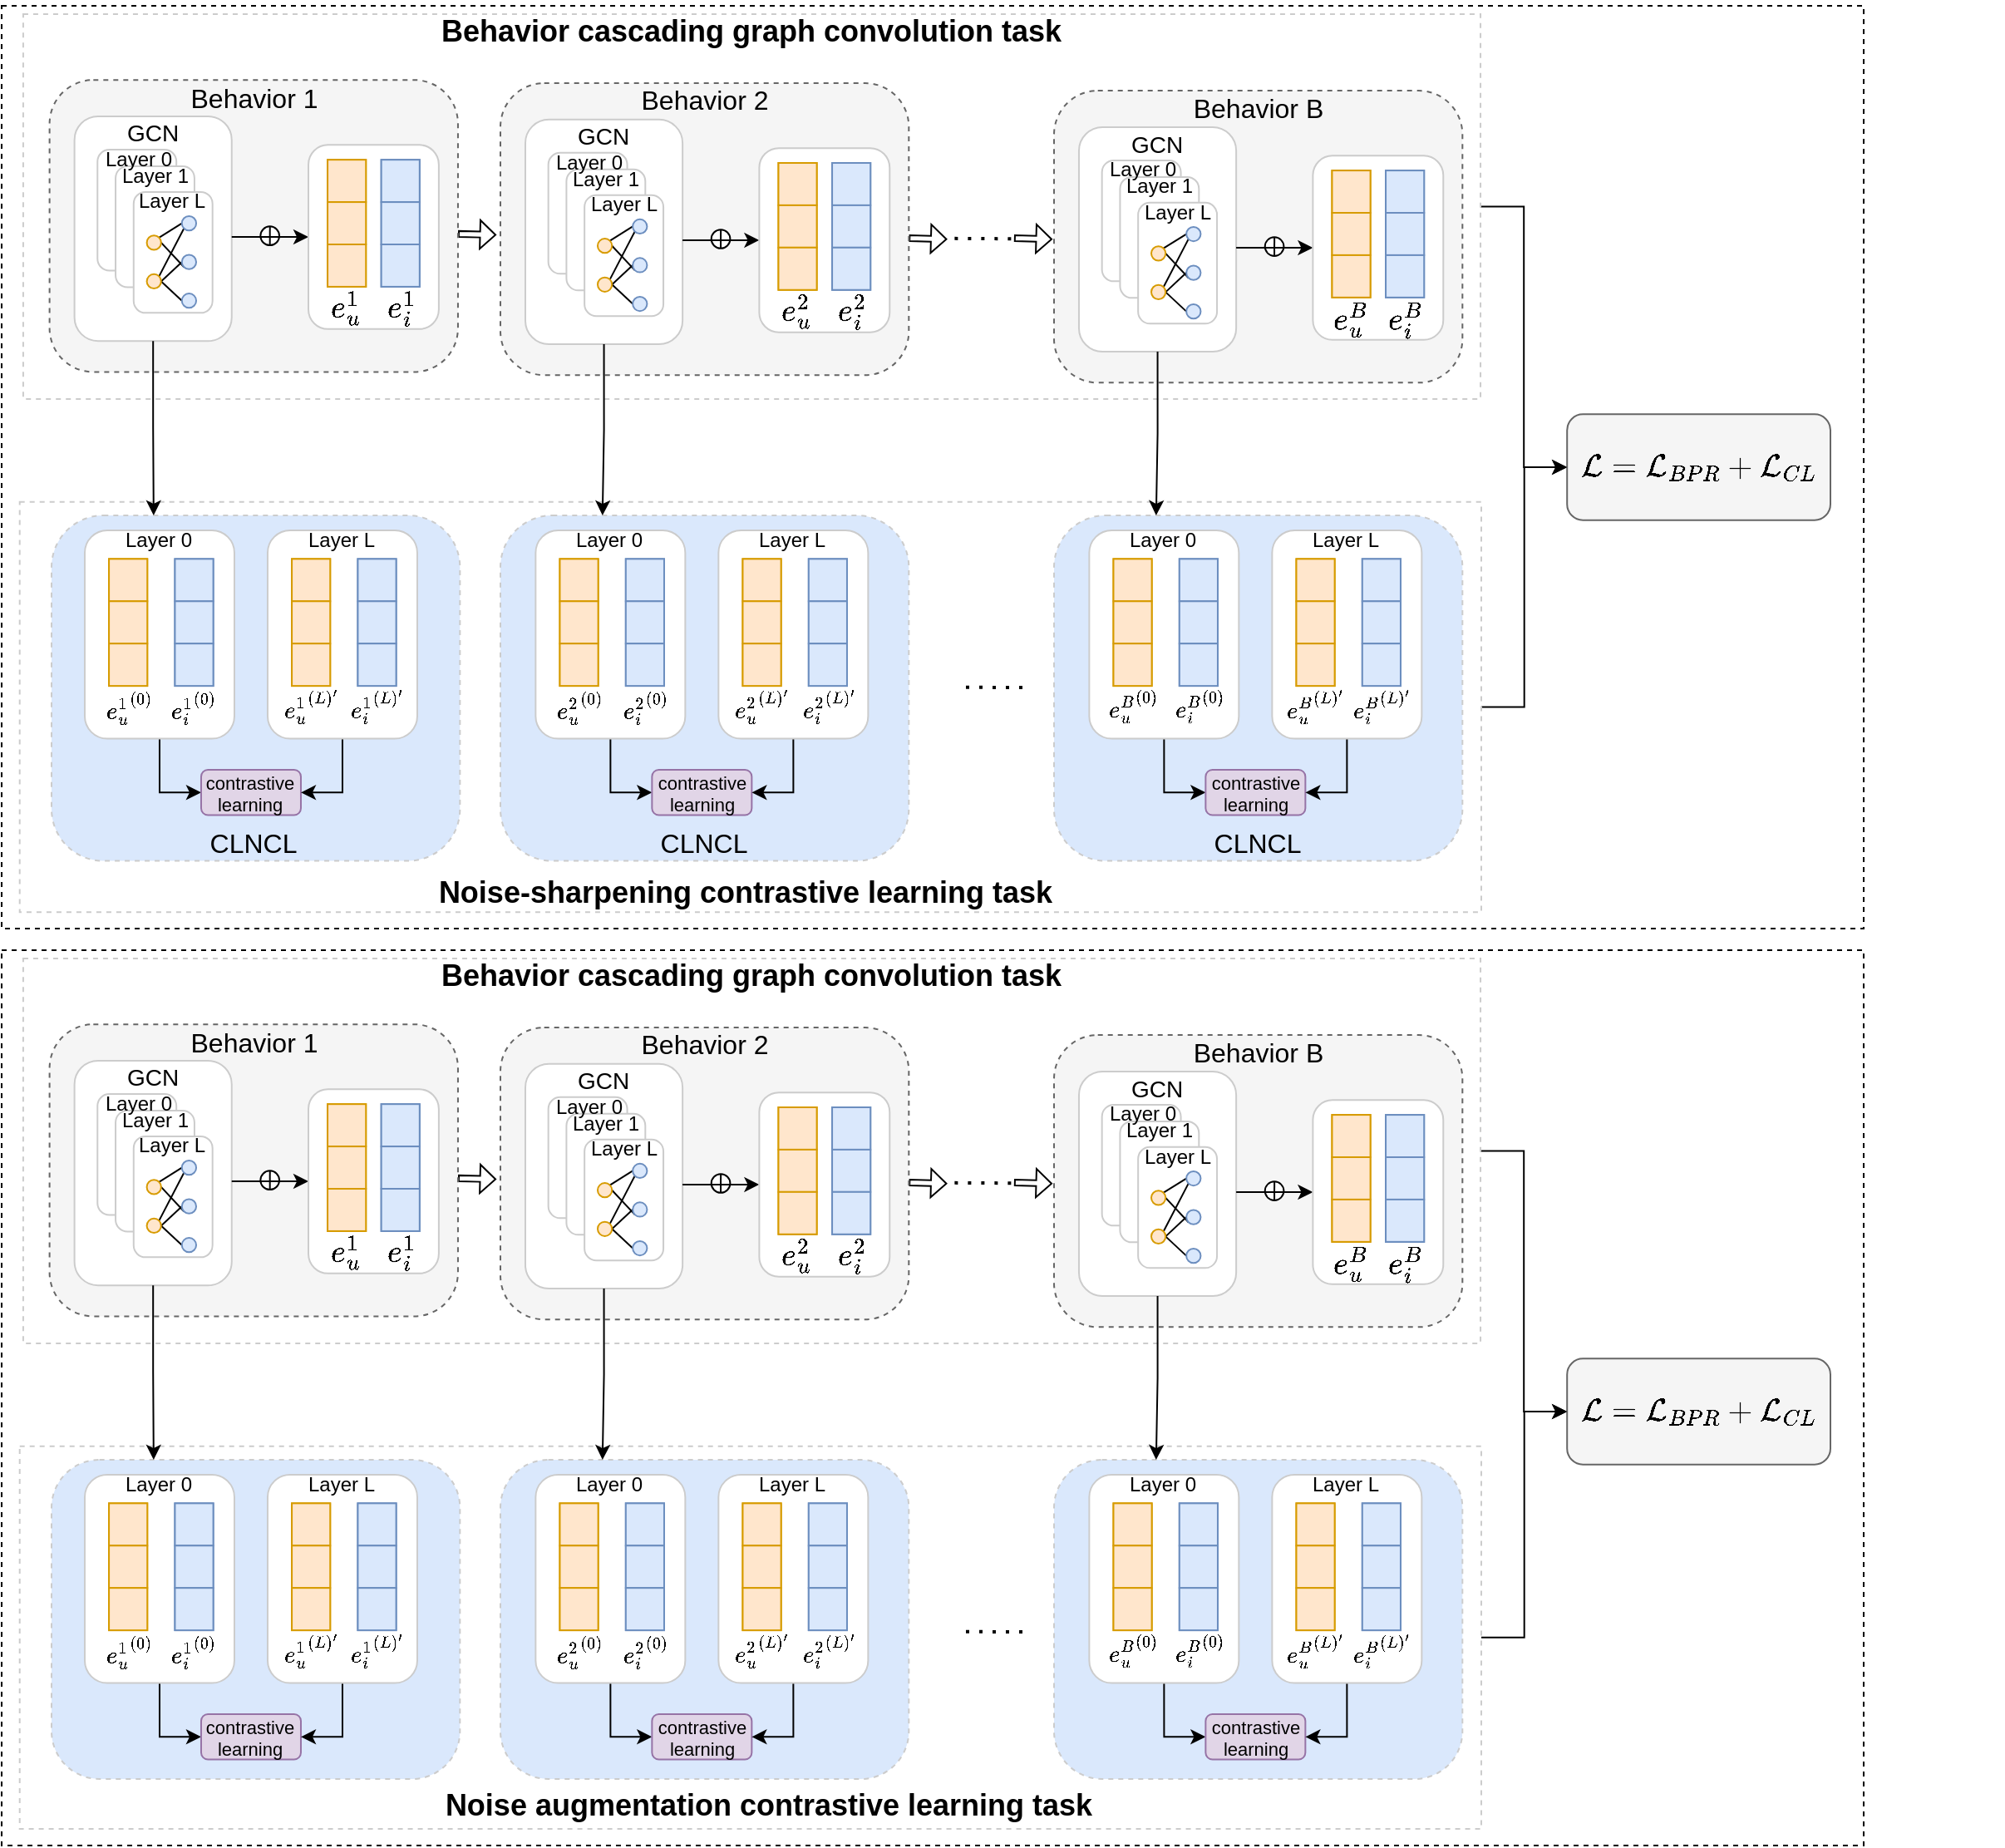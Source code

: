 <mxfile version="24.7.12">
  <diagram name="第 1 页" id="Skv8fpGebTwqSzIPjtRS">
    <mxGraphModel dx="1514" dy="829" grid="1" gridSize="10" guides="1" tooltips="1" connect="1" arrows="1" fold="1" page="1" pageScale="1" pageWidth="1180" pageHeight="563" math="1" shadow="0">
      <root>
        <mxCell id="0" />
        <mxCell id="1" parent="0" />
        <mxCell id="ADFXNQ-k6m2LrOCVavEQ-91" value="" style="rounded=0;whiteSpace=wrap;html=1;dashed=1;" parent="1" vertex="1">
          <mxGeometry x="10" y="3.5" width="1120" height="555" as="geometry" />
        </mxCell>
        <mxCell id="wrFZd82m7ZlRx0uGTqlU-270" style="edgeStyle=orthogonalEdgeStyle;rounded=0;orthogonalLoop=1;jettySize=auto;html=1;exitX=1;exitY=0.5;exitDx=0;exitDy=0;entryX=0;entryY=0.5;entryDx=0;entryDy=0;" parent="1" source="wrFZd82m7ZlRx0uGTqlU-268" target="wrFZd82m7ZlRx0uGTqlU-181" edge="1">
          <mxGeometry relative="1" as="geometry" />
        </mxCell>
        <mxCell id="wrFZd82m7ZlRx0uGTqlU-268" value="" style="rounded=0;whiteSpace=wrap;html=1;strokeColor=#CCCCCC;dashed=1;" parent="1" vertex="1">
          <mxGeometry x="20.85" y="301.86" width="879.15" height="246.82" as="geometry" />
        </mxCell>
        <mxCell id="wrFZd82m7ZlRx0uGTqlU-216" value="" style="rounded=1;whiteSpace=wrap;html=1;fillColor=#dae8fc;strokeColor=#CCCCCC;dashed=1;" parent="1" vertex="1">
          <mxGeometry x="40" y="310" width="245.665" height="207.77" as="geometry" />
        </mxCell>
        <mxCell id="wrFZd82m7ZlRx0uGTqlU-181" value="&lt;span style=&quot;color: rgb(0, 0, 0);&quot;&gt;&lt;font style=&quot;font-size: 16px;&quot;&gt;\(\mathcal{L}=\mathcal{L}_{BPR}+\mathcal{L}_{CL}\)&lt;/font&gt;&lt;/span&gt;" style="rounded=1;whiteSpace=wrap;html=1;fillColor=#f5f5f5;fontColor=#333333;strokeColor=#666666;" parent="1" vertex="1">
          <mxGeometry x="951.6" y="249.18" width="158.4" height="63.64" as="geometry" />
        </mxCell>
        <mxCell id="wrFZd82m7ZlRx0uGTqlU-185" style="edgeStyle=orthogonalEdgeStyle;rounded=0;orthogonalLoop=1;jettySize=auto;html=1;exitX=1;exitY=0.5;exitDx=0;exitDy=0;entryX=0;entryY=0.5;entryDx=0;entryDy=0;" parent="1" source="wrFZd82m7ZlRx0uGTqlU-178" target="wrFZd82m7ZlRx0uGTqlU-181" edge="1">
          <mxGeometry relative="1" as="geometry" />
        </mxCell>
        <mxCell id="wrFZd82m7ZlRx0uGTqlU-178" value="" style="rounded=0;whiteSpace=wrap;html=1;strokeColor=#CCCCCC;dashed=1;" parent="1" vertex="1">
          <mxGeometry x="22.97" y="8.46" width="876.55" height="231.54" as="geometry" />
        </mxCell>
        <mxCell id="wrFZd82m7ZlRx0uGTqlU-131" value="" style="shape=flexArrow;endArrow=classic;html=1;rounded=0;endWidth=12.637;endSize=2.755;width=3.519;" parent="1" edge="1">
          <mxGeometry width="50" height="50" relative="1" as="geometry">
            <mxPoint x="284.473" y="140.69" as="sourcePoint" />
            <mxPoint x="307.54" y="141.301" as="targetPoint" />
          </mxGeometry>
        </mxCell>
        <mxCell id="wrFZd82m7ZlRx0uGTqlU-134" value="" style="group" parent="1" vertex="1" connectable="0">
          <mxGeometry x="38.808" y="48.091" width="245.665" height="190.909" as="geometry" />
        </mxCell>
        <mxCell id="wrFZd82m7ZlRx0uGTqlU-90" value="" style="rounded=1;whiteSpace=wrap;html=1;dashed=1;strokeColor=#666666;fillColor=#f5f5f5;fontColor=#333333;" parent="wrFZd82m7ZlRx0uGTqlU-134" vertex="1">
          <mxGeometry width="245.665" height="175.636" as="geometry" />
        </mxCell>
        <mxCell id="wrFZd82m7ZlRx0uGTqlU-48" value="" style="group" parent="wrFZd82m7ZlRx0uGTqlU-134" vertex="1" connectable="0">
          <mxGeometry x="14.994" y="10.182" width="219.137" height="180.727" as="geometry" />
        </mxCell>
        <mxCell id="wrFZd82m7ZlRx0uGTqlU-132" value="&lt;font style=&quot;font-size: 16px;&quot;&gt;Behavior 1&lt;/font&gt;" style="text;html=1;align=center;verticalAlign=middle;whiteSpace=wrap;rounded=0;fontSize=10;" parent="wrFZd82m7ZlRx0uGTqlU-48" vertex="1">
          <mxGeometry x="66.196" y="-11.182" width="84.13" height="22.91" as="geometry" />
        </mxCell>
        <mxCell id="L-R39DA58GsVGIzYsclh-1" value="" style="group" parent="wrFZd82m7ZlRx0uGTqlU-48" vertex="1" connectable="0">
          <mxGeometry y="11.73" width="94.58" height="145.091" as="geometry" />
        </mxCell>
        <mxCell id="wrFZd82m7ZlRx0uGTqlU-47" value="" style="rounded=1;whiteSpace=wrap;html=1;strokeColor=#CCCCCC;" parent="L-R39DA58GsVGIzYsclh-1" vertex="1">
          <mxGeometry width="94.58" height="135.09" as="geometry" />
        </mxCell>
        <mxCell id="wrFZd82m7ZlRx0uGTqlU-42" value="" style="rounded=1;whiteSpace=wrap;html=1;strokeColor=#CCCCCC;" parent="L-R39DA58GsVGIzYsclh-1" vertex="1">
          <mxGeometry x="13.84" y="19.998" width="47.452" height="72.727" as="geometry" />
        </mxCell>
        <mxCell id="wrFZd82m7ZlRx0uGTqlU-44" value="" style="group" parent="L-R39DA58GsVGIzYsclh-1" vertex="1" connectable="0">
          <mxGeometry x="13.84" y="7.818" width="69.201" height="101.818" as="geometry" />
        </mxCell>
        <mxCell id="wrFZd82m7ZlRx0uGTqlU-40" value="" style="rounded=1;whiteSpace=wrap;html=1;strokeColor=#CCCCCC;" parent="wrFZd82m7ZlRx0uGTqlU-44" vertex="1">
          <mxGeometry x="10.877" y="22.175" width="47.452" height="72.727" as="geometry" />
        </mxCell>
        <mxCell id="wrFZd82m7ZlRx0uGTqlU-33" value="" style="rounded=1;whiteSpace=wrap;html=1;strokeColor=#CCCCCC;" parent="wrFZd82m7ZlRx0uGTqlU-44" vertex="1">
          <mxGeometry x="21.749" y="37.631" width="47.452" height="72.727" as="geometry" />
        </mxCell>
        <mxCell id="wrFZd82m7ZlRx0uGTqlU-34" value="&lt;font style=&quot;font-size: 12px;&quot;&gt;Layer L&lt;/font&gt;" style="text;html=1;align=center;verticalAlign=middle;whiteSpace=wrap;rounded=0;fontSize=6;" parent="wrFZd82m7ZlRx0uGTqlU-44" vertex="1">
          <mxGeometry x="21.749" y="37.631" width="47.452" height="11.636" as="geometry" />
        </mxCell>
        <mxCell id="wrFZd82m7ZlRx0uGTqlU-39" value="" style="group" parent="wrFZd82m7ZlRx0uGTqlU-44" vertex="1" connectable="0">
          <mxGeometry x="29.658" y="52.176" width="31.635" height="58.182" as="geometry" />
        </mxCell>
        <mxCell id="wrFZd82m7ZlRx0uGTqlU-28" style="rounded=0;orthogonalLoop=1;jettySize=auto;html=1;exitX=1;exitY=0;exitDx=0;exitDy=0;entryX=0;entryY=0.5;entryDx=0;entryDy=0;curved=0;endArrow=none;endFill=0;" parent="wrFZd82m7ZlRx0uGTqlU-39" source="wrFZd82m7ZlRx0uGTqlU-23" target="wrFZd82m7ZlRx0uGTqlU-25" edge="1">
          <mxGeometry relative="1" as="geometry" />
        </mxCell>
        <mxCell id="wrFZd82m7ZlRx0uGTqlU-29" style="rounded=0;orthogonalLoop=1;jettySize=auto;html=1;exitX=1;exitY=0.5;exitDx=0;exitDy=0;entryX=0;entryY=1;entryDx=0;entryDy=0;endArrow=none;endFill=0;" parent="wrFZd82m7ZlRx0uGTqlU-39" source="wrFZd82m7ZlRx0uGTqlU-23" target="wrFZd82m7ZlRx0uGTqlU-26" edge="1">
          <mxGeometry relative="1" as="geometry" />
        </mxCell>
        <mxCell id="wrFZd82m7ZlRx0uGTqlU-23" value="" style="ellipse;whiteSpace=wrap;html=1;aspect=fixed;fillColor=#ffe6cc;strokeColor=#d79b00;" parent="wrFZd82m7ZlRx0uGTqlU-39" vertex="1">
          <mxGeometry y="11.636" width="8.633" height="8.633" as="geometry" />
        </mxCell>
        <mxCell id="wrFZd82m7ZlRx0uGTqlU-30" style="rounded=0;orthogonalLoop=1;jettySize=auto;html=1;exitX=1;exitY=0;exitDx=0;exitDy=0;entryX=0;entryY=1;entryDx=0;entryDy=0;endArrow=none;endFill=0;" parent="wrFZd82m7ZlRx0uGTqlU-39" source="wrFZd82m7ZlRx0uGTqlU-24" target="wrFZd82m7ZlRx0uGTqlU-25" edge="1">
          <mxGeometry relative="1" as="geometry" />
        </mxCell>
        <mxCell id="wrFZd82m7ZlRx0uGTqlU-31" style="rounded=0;orthogonalLoop=1;jettySize=auto;html=1;exitX=1;exitY=0.5;exitDx=0;exitDy=0;entryX=0;entryY=0.5;entryDx=0;entryDy=0;endArrow=none;endFill=0;" parent="wrFZd82m7ZlRx0uGTqlU-39" source="wrFZd82m7ZlRx0uGTqlU-24" target="wrFZd82m7ZlRx0uGTqlU-26" edge="1">
          <mxGeometry relative="1" as="geometry" />
        </mxCell>
        <mxCell id="wrFZd82m7ZlRx0uGTqlU-32" style="rounded=0;orthogonalLoop=1;jettySize=auto;html=1;exitX=1;exitY=0.5;exitDx=0;exitDy=0;entryX=0;entryY=0.5;entryDx=0;entryDy=0;endArrow=none;endFill=0;" parent="wrFZd82m7ZlRx0uGTqlU-39" source="wrFZd82m7ZlRx0uGTqlU-24" target="wrFZd82m7ZlRx0uGTqlU-27" edge="1">
          <mxGeometry relative="1" as="geometry" />
        </mxCell>
        <mxCell id="wrFZd82m7ZlRx0uGTqlU-24" value="" style="ellipse;whiteSpace=wrap;html=1;aspect=fixed;fillColor=#ffe6cc;strokeColor=#d79b00;" parent="wrFZd82m7ZlRx0uGTqlU-39" vertex="1">
          <mxGeometry y="34.909" width="8.633" height="8.633" as="geometry" />
        </mxCell>
        <mxCell id="wrFZd82m7ZlRx0uGTqlU-25" value="" style="ellipse;whiteSpace=wrap;html=1;aspect=fixed;fillColor=#dae8fc;strokeColor=#6c8ebf;" parent="wrFZd82m7ZlRx0uGTqlU-39" vertex="1">
          <mxGeometry x="21.09" width="8.633" height="8.633" as="geometry" />
        </mxCell>
        <mxCell id="wrFZd82m7ZlRx0uGTqlU-26" value="" style="ellipse;whiteSpace=wrap;html=1;aspect=fixed;fillColor=#dae8fc;strokeColor=#6c8ebf;" parent="wrFZd82m7ZlRx0uGTqlU-39" vertex="1">
          <mxGeometry x="21.09" y="23.273" width="8.633" height="8.633" as="geometry" />
        </mxCell>
        <mxCell id="wrFZd82m7ZlRx0uGTqlU-27" value="" style="ellipse;whiteSpace=wrap;html=1;aspect=fixed;fillColor=#dae8fc;strokeColor=#6c8ebf;" parent="wrFZd82m7ZlRx0uGTqlU-39" vertex="1">
          <mxGeometry x="21.09" y="46.545" width="8.633" height="8.633" as="geometry" />
        </mxCell>
        <mxCell id="wrFZd82m7ZlRx0uGTqlU-41" value="&lt;font style=&quot;font-size: 12px;&quot;&gt;Layer 1&lt;/font&gt;" style="text;html=1;align=center;verticalAlign=middle;whiteSpace=wrap;rounded=0;fontSize=6;" parent="wrFZd82m7ZlRx0uGTqlU-44" vertex="1">
          <mxGeometry x="10.877" y="22.175" width="47.452" height="11.636" as="geometry" />
        </mxCell>
        <mxCell id="wrFZd82m7ZlRx0uGTqlU-43" value="&lt;font style=&quot;font-size: 12px;&quot;&gt;Layer 0&lt;/font&gt;" style="text;html=1;align=center;verticalAlign=middle;whiteSpace=wrap;rounded=0;fontSize=6;" parent="L-R39DA58GsVGIzYsclh-1" vertex="1">
          <mxGeometry x="15.422" y="19.998" width="47.452" height="11.636" as="geometry" />
        </mxCell>
        <mxCell id="wrFZd82m7ZlRx0uGTqlU-45" value="&lt;font style=&quot;font-size: 14px;&quot;&gt;GCN&lt;/font&gt;" style="text;html=1;align=center;verticalAlign=middle;whiteSpace=wrap;rounded=0;" parent="L-R39DA58GsVGIzYsclh-1" vertex="1">
          <mxGeometry x="25.308" y="-2.454" width="43.966" height="25.455" as="geometry" />
        </mxCell>
        <mxCell id="wrFZd82m7ZlRx0uGTqlU-57" value="" style="group" parent="wrFZd82m7ZlRx0uGTqlU-48" vertex="1" connectable="0">
          <mxGeometry x="94.575" y="77.912" width="46.134" height="12.727" as="geometry" />
        </mxCell>
        <mxCell id="wrFZd82m7ZlRx0uGTqlU-54" value="" style="ellipse;whiteSpace=wrap;html=1;aspect=fixed;" parent="wrFZd82m7ZlRx0uGTqlU-57" vertex="1">
          <mxGeometry x="17.3" width="11.331" height="11.331" as="geometry" />
        </mxCell>
        <mxCell id="wrFZd82m7ZlRx0uGTqlU-55" value="" style="endArrow=classic;html=1;rounded=0;" parent="wrFZd82m7ZlRx0uGTqlU-57" edge="1">
          <mxGeometry width="50" height="50" relative="1" as="geometry">
            <mxPoint y="6.364" as="sourcePoint" />
            <mxPoint x="46.134" y="6.364" as="targetPoint" />
          </mxGeometry>
        </mxCell>
        <mxCell id="wrFZd82m7ZlRx0uGTqlU-56" value="" style="endArrow=none;html=1;rounded=0;exitX=0.5;exitY=1;exitDx=0;exitDy=0;" parent="wrFZd82m7ZlRx0uGTqlU-57" source="wrFZd82m7ZlRx0uGTqlU-54" edge="1">
          <mxGeometry width="50" height="50" relative="1" as="geometry">
            <mxPoint x="22.986" y="6.364" as="sourcePoint" />
            <mxPoint x="22.986" as="targetPoint" />
          </mxGeometry>
        </mxCell>
        <mxCell id="wrFZd82m7ZlRx0uGTqlU-87" value="" style="rounded=1;whiteSpace=wrap;html=1;strokeColor=#CCCCCC;" parent="wrFZd82m7ZlRx0uGTqlU-48" vertex="1">
          <mxGeometry x="140.709" y="28.912" width="78.428" height="110.727" as="geometry" />
        </mxCell>
        <mxCell id="wrFZd82m7ZlRx0uGTqlU-58" value="" style="group;fillColor=#ffe6cc;strokeColor=#d79b00;" parent="wrFZd82m7ZlRx0uGTqlU-48" vertex="1" connectable="0">
          <mxGeometry x="152.243" y="37.821" width="23.067" height="76.364" as="geometry" />
        </mxCell>
        <mxCell id="wrFZd82m7ZlRx0uGTqlU-59" value="" style="rounded=0;whiteSpace=wrap;html=1;fillColor=#ffe6cc;strokeColor=#d79b00;" parent="wrFZd82m7ZlRx0uGTqlU-58" vertex="1">
          <mxGeometry width="23.067" height="25.455" as="geometry" />
        </mxCell>
        <mxCell id="wrFZd82m7ZlRx0uGTqlU-60" value="" style="rounded=0;whiteSpace=wrap;html=1;fillColor=#ffe6cc;strokeColor=#d79b00;" parent="wrFZd82m7ZlRx0uGTqlU-58" vertex="1">
          <mxGeometry y="25.455" width="23.067" height="25.455" as="geometry" />
        </mxCell>
        <mxCell id="wrFZd82m7ZlRx0uGTqlU-61" value="" style="rounded=0;whiteSpace=wrap;html=1;fillColor=#ffe6cc;strokeColor=#d79b00;" parent="wrFZd82m7ZlRx0uGTqlU-58" vertex="1">
          <mxGeometry y="50.909" width="23.067" height="25.455" as="geometry" />
        </mxCell>
        <mxCell id="wrFZd82m7ZlRx0uGTqlU-62" value="" style="group;fillColor=#dae8fc;strokeColor=#6c8ebf;" parent="wrFZd82m7ZlRx0uGTqlU-48" vertex="1" connectable="0">
          <mxGeometry x="184.537" y="37.821" width="23.067" height="76.364" as="geometry" />
        </mxCell>
        <mxCell id="wrFZd82m7ZlRx0uGTqlU-63" value="" style="rounded=0;whiteSpace=wrap;html=1;fillColor=#dae8fc;strokeColor=#6c8ebf;" parent="wrFZd82m7ZlRx0uGTqlU-62" vertex="1">
          <mxGeometry width="23.067" height="25.455" as="geometry" />
        </mxCell>
        <mxCell id="wrFZd82m7ZlRx0uGTqlU-64" value="" style="rounded=0;whiteSpace=wrap;html=1;fillColor=#dae8fc;strokeColor=#6c8ebf;" parent="wrFZd82m7ZlRx0uGTqlU-62" vertex="1">
          <mxGeometry y="25.455" width="23.067" height="25.455" as="geometry" />
        </mxCell>
        <mxCell id="wrFZd82m7ZlRx0uGTqlU-65" value="" style="rounded=0;whiteSpace=wrap;html=1;fillColor=#dae8fc;strokeColor=#6c8ebf;" parent="wrFZd82m7ZlRx0uGTqlU-62" vertex="1">
          <mxGeometry y="50.909" width="23.067" height="25.455" as="geometry" />
        </mxCell>
        <mxCell id="wrFZd82m7ZlRx0uGTqlU-89" value="&lt;font style=&quot;font-size: 16px;&quot;&gt;\(e_i^1\)&lt;/font&gt;" style="text;html=1;align=center;verticalAlign=middle;whiteSpace=wrap;rounded=0;" parent="wrFZd82m7ZlRx0uGTqlU-48" vertex="1">
          <mxGeometry x="178.77" y="114.185" width="34.601" height="25.455" as="geometry" />
        </mxCell>
        <mxCell id="wrFZd82m7ZlRx0uGTqlU-88" value="&lt;font style=&quot;font-size: 16px;&quot;&gt;\(e_u^1\)&lt;/font&gt;" style="text;html=1;align=center;verticalAlign=middle;whiteSpace=wrap;rounded=0;" parent="wrFZd82m7ZlRx0uGTqlU-48" vertex="1">
          <mxGeometry x="146.476" y="114.185" width="34.601" height="25.455" as="geometry" />
        </mxCell>
        <mxCell id="wrFZd82m7ZlRx0uGTqlU-175" value="" style="shape=flexArrow;endArrow=classic;html=1;rounded=0;endWidth=12.637;endSize=2.755;width=3.519;" parent="1" edge="1">
          <mxGeometry width="50" height="50" relative="1" as="geometry">
            <mxPoint x="555.664" y="143.24" as="sourcePoint" />
            <mxPoint x="578.732" y="143.851" as="targetPoint" />
          </mxGeometry>
        </mxCell>
        <mxCell id="wrFZd82m7ZlRx0uGTqlU-176" value="" style="endArrow=none;dashed=1;html=1;dashPattern=1 3;strokeWidth=2;rounded=0;" parent="1" edge="1">
          <mxGeometry width="50" height="50" relative="1" as="geometry">
            <mxPoint x="583.192" y="143.43" as="sourcePoint" />
            <mxPoint x="617.792" y="143.608" as="targetPoint" />
          </mxGeometry>
        </mxCell>
        <mxCell id="wrFZd82m7ZlRx0uGTqlU-177" value="" style="shape=flexArrow;endArrow=classic;html=1;rounded=0;endWidth=12.637;endSize=2.755;width=3.519;" parent="1" edge="1">
          <mxGeometry width="50" height="50" relative="1" as="geometry">
            <mxPoint x="618.946" y="143.24" as="sourcePoint" />
            <mxPoint x="642.013" y="143.851" as="targetPoint" />
          </mxGeometry>
        </mxCell>
        <mxCell id="wrFZd82m7ZlRx0uGTqlU-267" value="&lt;font style=&quot;font-size: 18px;&quot;&gt;Behavior cascading graph convolution task&lt;/font&gt;" style="text;html=1;align=center;verticalAlign=middle;whiteSpace=wrap;rounded=0;fontStyle=1;fontSize=15;" parent="1" vertex="1">
          <mxGeometry x="252.49" width="417.51" height="38.18" as="geometry" />
        </mxCell>
        <mxCell id="wrFZd82m7ZlRx0uGTqlU-269" value="&lt;font style=&quot;font-size: 18px;&quot;&gt;Noise-sharpening contrastive learning task&lt;/font&gt;" style="text;html=1;align=center;verticalAlign=middle;whiteSpace=wrap;rounded=0;fontStyle=1;fontSize=15;" parent="1" vertex="1">
          <mxGeometry x="262.91" y="517.77" width="389.13" height="38.18" as="geometry" />
        </mxCell>
        <mxCell id="Na07OjZ7y4RGa-TnaFbp-10" value="" style="endArrow=none;dashed=1;html=1;dashPattern=1 3;strokeWidth=2;rounded=0;" parent="1" edge="1">
          <mxGeometry width="50" height="50" relative="1" as="geometry">
            <mxPoint x="590.002" y="413.38" as="sourcePoint" />
            <mxPoint x="624.602" y="413.558" as="targetPoint" />
          </mxGeometry>
        </mxCell>
        <mxCell id="ADFXNQ-k6m2LrOCVavEQ-92" value="" style="group" parent="1" vertex="1" connectable="0">
          <mxGeometry x="309.998" y="50.001" width="245.665" height="190.909" as="geometry" />
        </mxCell>
        <mxCell id="ADFXNQ-k6m2LrOCVavEQ-93" value="" style="rounded=1;whiteSpace=wrap;html=1;dashed=1;strokeColor=#666666;fillColor=#f5f5f5;fontColor=#333333;" parent="ADFXNQ-k6m2LrOCVavEQ-92" vertex="1">
          <mxGeometry width="245.665" height="175.636" as="geometry" />
        </mxCell>
        <mxCell id="ADFXNQ-k6m2LrOCVavEQ-94" value="" style="group" parent="ADFXNQ-k6m2LrOCVavEQ-92" vertex="1" connectable="0">
          <mxGeometry x="14.994" y="10.182" width="219.137" height="180.727" as="geometry" />
        </mxCell>
        <mxCell id="ADFXNQ-k6m2LrOCVavEQ-95" value="&lt;font style=&quot;font-size: 16px;&quot;&gt;Behavior 2&lt;/font&gt;" style="text;html=1;align=center;verticalAlign=middle;whiteSpace=wrap;rounded=0;fontSize=10;" parent="ADFXNQ-k6m2LrOCVavEQ-94" vertex="1">
          <mxGeometry x="66.196" y="-11.182" width="84.13" height="22.91" as="geometry" />
        </mxCell>
        <mxCell id="ADFXNQ-k6m2LrOCVavEQ-96" value="" style="group" parent="ADFXNQ-k6m2LrOCVavEQ-94" vertex="1" connectable="0">
          <mxGeometry y="11.73" width="94.58" height="145.091" as="geometry" />
        </mxCell>
        <mxCell id="ADFXNQ-k6m2LrOCVavEQ-97" value="" style="rounded=1;whiteSpace=wrap;html=1;strokeColor=#CCCCCC;" parent="ADFXNQ-k6m2LrOCVavEQ-96" vertex="1">
          <mxGeometry width="94.58" height="135.09" as="geometry" />
        </mxCell>
        <mxCell id="ADFXNQ-k6m2LrOCVavEQ-98" value="" style="rounded=1;whiteSpace=wrap;html=1;strokeColor=#CCCCCC;" parent="ADFXNQ-k6m2LrOCVavEQ-96" vertex="1">
          <mxGeometry x="13.84" y="19.998" width="47.452" height="72.727" as="geometry" />
        </mxCell>
        <mxCell id="ADFXNQ-k6m2LrOCVavEQ-99" value="" style="group" parent="ADFXNQ-k6m2LrOCVavEQ-96" vertex="1" connectable="0">
          <mxGeometry x="13.84" y="7.818" width="69.201" height="101.818" as="geometry" />
        </mxCell>
        <mxCell id="ADFXNQ-k6m2LrOCVavEQ-100" value="" style="rounded=1;whiteSpace=wrap;html=1;strokeColor=#CCCCCC;" parent="ADFXNQ-k6m2LrOCVavEQ-99" vertex="1">
          <mxGeometry x="10.877" y="22.175" width="47.452" height="72.727" as="geometry" />
        </mxCell>
        <mxCell id="ADFXNQ-k6m2LrOCVavEQ-101" value="" style="rounded=1;whiteSpace=wrap;html=1;strokeColor=#CCCCCC;" parent="ADFXNQ-k6m2LrOCVavEQ-99" vertex="1">
          <mxGeometry x="21.749" y="37.631" width="47.452" height="72.727" as="geometry" />
        </mxCell>
        <mxCell id="ADFXNQ-k6m2LrOCVavEQ-102" value="&lt;font style=&quot;font-size: 12px;&quot;&gt;Layer L&lt;/font&gt;" style="text;html=1;align=center;verticalAlign=middle;whiteSpace=wrap;rounded=0;fontSize=6;" parent="ADFXNQ-k6m2LrOCVavEQ-99" vertex="1">
          <mxGeometry x="21.749" y="37.631" width="47.452" height="11.636" as="geometry" />
        </mxCell>
        <mxCell id="ADFXNQ-k6m2LrOCVavEQ-103" value="" style="group" parent="ADFXNQ-k6m2LrOCVavEQ-99" vertex="1" connectable="0">
          <mxGeometry x="29.658" y="52.176" width="31.635" height="58.182" as="geometry" />
        </mxCell>
        <mxCell id="ADFXNQ-k6m2LrOCVavEQ-104" style="rounded=0;orthogonalLoop=1;jettySize=auto;html=1;exitX=1;exitY=0;exitDx=0;exitDy=0;entryX=0;entryY=0.5;entryDx=0;entryDy=0;curved=0;endArrow=none;endFill=0;" parent="ADFXNQ-k6m2LrOCVavEQ-103" source="ADFXNQ-k6m2LrOCVavEQ-106" target="ADFXNQ-k6m2LrOCVavEQ-111" edge="1">
          <mxGeometry relative="1" as="geometry" />
        </mxCell>
        <mxCell id="ADFXNQ-k6m2LrOCVavEQ-105" style="rounded=0;orthogonalLoop=1;jettySize=auto;html=1;exitX=1;exitY=0.5;exitDx=0;exitDy=0;entryX=0;entryY=1;entryDx=0;entryDy=0;endArrow=none;endFill=0;" parent="ADFXNQ-k6m2LrOCVavEQ-103" source="ADFXNQ-k6m2LrOCVavEQ-106" target="ADFXNQ-k6m2LrOCVavEQ-112" edge="1">
          <mxGeometry relative="1" as="geometry" />
        </mxCell>
        <mxCell id="ADFXNQ-k6m2LrOCVavEQ-106" value="" style="ellipse;whiteSpace=wrap;html=1;aspect=fixed;fillColor=#ffe6cc;strokeColor=#d79b00;" parent="ADFXNQ-k6m2LrOCVavEQ-103" vertex="1">
          <mxGeometry y="11.636" width="8.633" height="8.633" as="geometry" />
        </mxCell>
        <mxCell id="ADFXNQ-k6m2LrOCVavEQ-107" style="rounded=0;orthogonalLoop=1;jettySize=auto;html=1;exitX=1;exitY=0;exitDx=0;exitDy=0;entryX=0;entryY=1;entryDx=0;entryDy=0;endArrow=none;endFill=0;" parent="ADFXNQ-k6m2LrOCVavEQ-103" source="ADFXNQ-k6m2LrOCVavEQ-110" target="ADFXNQ-k6m2LrOCVavEQ-111" edge="1">
          <mxGeometry relative="1" as="geometry" />
        </mxCell>
        <mxCell id="ADFXNQ-k6m2LrOCVavEQ-108" style="rounded=0;orthogonalLoop=1;jettySize=auto;html=1;exitX=1;exitY=0.5;exitDx=0;exitDy=0;entryX=0;entryY=0.5;entryDx=0;entryDy=0;endArrow=none;endFill=0;" parent="ADFXNQ-k6m2LrOCVavEQ-103" source="ADFXNQ-k6m2LrOCVavEQ-110" target="ADFXNQ-k6m2LrOCVavEQ-112" edge="1">
          <mxGeometry relative="1" as="geometry" />
        </mxCell>
        <mxCell id="ADFXNQ-k6m2LrOCVavEQ-109" style="rounded=0;orthogonalLoop=1;jettySize=auto;html=1;exitX=1;exitY=0.5;exitDx=0;exitDy=0;entryX=0;entryY=0.5;entryDx=0;entryDy=0;endArrow=none;endFill=0;" parent="ADFXNQ-k6m2LrOCVavEQ-103" source="ADFXNQ-k6m2LrOCVavEQ-110" target="ADFXNQ-k6m2LrOCVavEQ-113" edge="1">
          <mxGeometry relative="1" as="geometry" />
        </mxCell>
        <mxCell id="ADFXNQ-k6m2LrOCVavEQ-110" value="" style="ellipse;whiteSpace=wrap;html=1;aspect=fixed;fillColor=#ffe6cc;strokeColor=#d79b00;" parent="ADFXNQ-k6m2LrOCVavEQ-103" vertex="1">
          <mxGeometry y="34.909" width="8.633" height="8.633" as="geometry" />
        </mxCell>
        <mxCell id="ADFXNQ-k6m2LrOCVavEQ-111" value="" style="ellipse;whiteSpace=wrap;html=1;aspect=fixed;fillColor=#dae8fc;strokeColor=#6c8ebf;" parent="ADFXNQ-k6m2LrOCVavEQ-103" vertex="1">
          <mxGeometry x="21.09" width="8.633" height="8.633" as="geometry" />
        </mxCell>
        <mxCell id="ADFXNQ-k6m2LrOCVavEQ-112" value="" style="ellipse;whiteSpace=wrap;html=1;aspect=fixed;fillColor=#dae8fc;strokeColor=#6c8ebf;" parent="ADFXNQ-k6m2LrOCVavEQ-103" vertex="1">
          <mxGeometry x="21.09" y="23.273" width="8.633" height="8.633" as="geometry" />
        </mxCell>
        <mxCell id="ADFXNQ-k6m2LrOCVavEQ-113" value="" style="ellipse;whiteSpace=wrap;html=1;aspect=fixed;fillColor=#dae8fc;strokeColor=#6c8ebf;" parent="ADFXNQ-k6m2LrOCVavEQ-103" vertex="1">
          <mxGeometry x="21.09" y="46.545" width="8.633" height="8.633" as="geometry" />
        </mxCell>
        <mxCell id="ADFXNQ-k6m2LrOCVavEQ-114" value="&lt;font style=&quot;font-size: 12px;&quot;&gt;Layer 1&lt;/font&gt;" style="text;html=1;align=center;verticalAlign=middle;whiteSpace=wrap;rounded=0;fontSize=6;" parent="ADFXNQ-k6m2LrOCVavEQ-99" vertex="1">
          <mxGeometry x="10.877" y="22.175" width="47.452" height="11.636" as="geometry" />
        </mxCell>
        <mxCell id="ADFXNQ-k6m2LrOCVavEQ-115" value="&lt;font style=&quot;font-size: 12px;&quot;&gt;Layer 0&lt;/font&gt;" style="text;html=1;align=center;verticalAlign=middle;whiteSpace=wrap;rounded=0;fontSize=6;" parent="ADFXNQ-k6m2LrOCVavEQ-96" vertex="1">
          <mxGeometry x="15.422" y="19.998" width="47.452" height="11.636" as="geometry" />
        </mxCell>
        <mxCell id="ADFXNQ-k6m2LrOCVavEQ-116" value="&lt;font style=&quot;font-size: 14px;&quot;&gt;GCN&lt;/font&gt;" style="text;html=1;align=center;verticalAlign=middle;whiteSpace=wrap;rounded=0;" parent="ADFXNQ-k6m2LrOCVavEQ-96" vertex="1">
          <mxGeometry x="25.308" y="-2.454" width="43.966" height="25.455" as="geometry" />
        </mxCell>
        <mxCell id="ADFXNQ-k6m2LrOCVavEQ-117" value="" style="group" parent="ADFXNQ-k6m2LrOCVavEQ-94" vertex="1" connectable="0">
          <mxGeometry x="94.575" y="77.912" width="46.134" height="12.727" as="geometry" />
        </mxCell>
        <mxCell id="ADFXNQ-k6m2LrOCVavEQ-118" value="" style="ellipse;whiteSpace=wrap;html=1;aspect=fixed;" parent="ADFXNQ-k6m2LrOCVavEQ-117" vertex="1">
          <mxGeometry x="17.3" width="11.331" height="11.331" as="geometry" />
        </mxCell>
        <mxCell id="ADFXNQ-k6m2LrOCVavEQ-119" value="" style="endArrow=classic;html=1;rounded=0;" parent="ADFXNQ-k6m2LrOCVavEQ-117" edge="1">
          <mxGeometry width="50" height="50" relative="1" as="geometry">
            <mxPoint y="6.364" as="sourcePoint" />
            <mxPoint x="46.134" y="6.364" as="targetPoint" />
          </mxGeometry>
        </mxCell>
        <mxCell id="ADFXNQ-k6m2LrOCVavEQ-120" value="" style="endArrow=none;html=1;rounded=0;exitX=0.5;exitY=1;exitDx=0;exitDy=0;" parent="ADFXNQ-k6m2LrOCVavEQ-117" source="ADFXNQ-k6m2LrOCVavEQ-118" edge="1">
          <mxGeometry width="50" height="50" relative="1" as="geometry">
            <mxPoint x="22.986" y="6.364" as="sourcePoint" />
            <mxPoint x="22.986" as="targetPoint" />
          </mxGeometry>
        </mxCell>
        <mxCell id="ADFXNQ-k6m2LrOCVavEQ-121" value="" style="rounded=1;whiteSpace=wrap;html=1;strokeColor=#CCCCCC;" parent="ADFXNQ-k6m2LrOCVavEQ-94" vertex="1">
          <mxGeometry x="140.709" y="28.912" width="78.428" height="110.727" as="geometry" />
        </mxCell>
        <mxCell id="ADFXNQ-k6m2LrOCVavEQ-122" value="" style="group;fillColor=#ffe6cc;strokeColor=#d79b00;" parent="ADFXNQ-k6m2LrOCVavEQ-94" vertex="1" connectable="0">
          <mxGeometry x="152.243" y="37.821" width="23.067" height="76.364" as="geometry" />
        </mxCell>
        <mxCell id="ADFXNQ-k6m2LrOCVavEQ-123" value="" style="rounded=0;whiteSpace=wrap;html=1;fillColor=#ffe6cc;strokeColor=#d79b00;" parent="ADFXNQ-k6m2LrOCVavEQ-122" vertex="1">
          <mxGeometry width="23.067" height="25.455" as="geometry" />
        </mxCell>
        <mxCell id="ADFXNQ-k6m2LrOCVavEQ-124" value="" style="rounded=0;whiteSpace=wrap;html=1;fillColor=#ffe6cc;strokeColor=#d79b00;" parent="ADFXNQ-k6m2LrOCVavEQ-122" vertex="1">
          <mxGeometry y="25.455" width="23.067" height="25.455" as="geometry" />
        </mxCell>
        <mxCell id="ADFXNQ-k6m2LrOCVavEQ-125" value="" style="rounded=0;whiteSpace=wrap;html=1;fillColor=#ffe6cc;strokeColor=#d79b00;" parent="ADFXNQ-k6m2LrOCVavEQ-122" vertex="1">
          <mxGeometry y="50.909" width="23.067" height="25.455" as="geometry" />
        </mxCell>
        <mxCell id="ADFXNQ-k6m2LrOCVavEQ-126" value="" style="group;fillColor=#dae8fc;strokeColor=#6c8ebf;" parent="ADFXNQ-k6m2LrOCVavEQ-94" vertex="1" connectable="0">
          <mxGeometry x="184.537" y="37.821" width="23.067" height="76.364" as="geometry" />
        </mxCell>
        <mxCell id="ADFXNQ-k6m2LrOCVavEQ-127" value="" style="rounded=0;whiteSpace=wrap;html=1;fillColor=#dae8fc;strokeColor=#6c8ebf;" parent="ADFXNQ-k6m2LrOCVavEQ-126" vertex="1">
          <mxGeometry width="23.067" height="25.455" as="geometry" />
        </mxCell>
        <mxCell id="ADFXNQ-k6m2LrOCVavEQ-128" value="" style="rounded=0;whiteSpace=wrap;html=1;fillColor=#dae8fc;strokeColor=#6c8ebf;" parent="ADFXNQ-k6m2LrOCVavEQ-126" vertex="1">
          <mxGeometry y="25.455" width="23.067" height="25.455" as="geometry" />
        </mxCell>
        <mxCell id="ADFXNQ-k6m2LrOCVavEQ-129" value="" style="rounded=0;whiteSpace=wrap;html=1;fillColor=#dae8fc;strokeColor=#6c8ebf;" parent="ADFXNQ-k6m2LrOCVavEQ-126" vertex="1">
          <mxGeometry y="50.909" width="23.067" height="25.455" as="geometry" />
        </mxCell>
        <mxCell id="ADFXNQ-k6m2LrOCVavEQ-130" value="&lt;font style=&quot;font-size: 16px;&quot;&gt;\(e_i^2\)&lt;/font&gt;" style="text;html=1;align=center;verticalAlign=middle;whiteSpace=wrap;rounded=0;" parent="ADFXNQ-k6m2LrOCVavEQ-94" vertex="1">
          <mxGeometry x="178.77" y="114.185" width="34.601" height="25.455" as="geometry" />
        </mxCell>
        <mxCell id="ADFXNQ-k6m2LrOCVavEQ-131" value="&lt;font style=&quot;font-size: 16px;&quot;&gt;\(e_u^2\)&lt;/font&gt;" style="text;html=1;align=center;verticalAlign=middle;whiteSpace=wrap;rounded=0;" parent="ADFXNQ-k6m2LrOCVavEQ-94" vertex="1">
          <mxGeometry x="146.476" y="114.185" width="34.601" height="25.455" as="geometry" />
        </mxCell>
        <mxCell id="ADFXNQ-k6m2LrOCVavEQ-132" value="" style="group" parent="1" vertex="1" connectable="0">
          <mxGeometry x="642.998" y="54.551" width="245.665" height="190.909" as="geometry" />
        </mxCell>
        <mxCell id="ADFXNQ-k6m2LrOCVavEQ-133" value="" style="rounded=1;whiteSpace=wrap;html=1;dashed=1;strokeColor=#666666;fillColor=#f5f5f5;fontColor=#333333;" parent="ADFXNQ-k6m2LrOCVavEQ-132" vertex="1">
          <mxGeometry width="245.665" height="175.636" as="geometry" />
        </mxCell>
        <mxCell id="ADFXNQ-k6m2LrOCVavEQ-134" value="" style="group" parent="ADFXNQ-k6m2LrOCVavEQ-132" vertex="1" connectable="0">
          <mxGeometry x="14.994" y="10.182" width="219.137" height="180.727" as="geometry" />
        </mxCell>
        <mxCell id="ADFXNQ-k6m2LrOCVavEQ-135" value="&lt;font style=&quot;font-size: 16px;&quot;&gt;Behavior B&lt;/font&gt;" style="text;html=1;align=center;verticalAlign=middle;whiteSpace=wrap;rounded=0;fontSize=10;" parent="ADFXNQ-k6m2LrOCVavEQ-134" vertex="1">
          <mxGeometry x="66.196" y="-11.182" width="84.13" height="22.91" as="geometry" />
        </mxCell>
        <mxCell id="ADFXNQ-k6m2LrOCVavEQ-136" value="" style="group" parent="ADFXNQ-k6m2LrOCVavEQ-134" vertex="1" connectable="0">
          <mxGeometry y="11.73" width="94.58" height="145.091" as="geometry" />
        </mxCell>
        <mxCell id="ADFXNQ-k6m2LrOCVavEQ-137" value="" style="rounded=1;whiteSpace=wrap;html=1;strokeColor=#CCCCCC;" parent="ADFXNQ-k6m2LrOCVavEQ-136" vertex="1">
          <mxGeometry width="94.58" height="135.09" as="geometry" />
        </mxCell>
        <mxCell id="ADFXNQ-k6m2LrOCVavEQ-138" value="" style="rounded=1;whiteSpace=wrap;html=1;strokeColor=#CCCCCC;" parent="ADFXNQ-k6m2LrOCVavEQ-136" vertex="1">
          <mxGeometry x="13.84" y="19.998" width="47.452" height="72.727" as="geometry" />
        </mxCell>
        <mxCell id="ADFXNQ-k6m2LrOCVavEQ-139" value="" style="group" parent="ADFXNQ-k6m2LrOCVavEQ-136" vertex="1" connectable="0">
          <mxGeometry x="13.84" y="7.818" width="69.201" height="101.818" as="geometry" />
        </mxCell>
        <mxCell id="ADFXNQ-k6m2LrOCVavEQ-140" value="" style="rounded=1;whiteSpace=wrap;html=1;strokeColor=#CCCCCC;" parent="ADFXNQ-k6m2LrOCVavEQ-139" vertex="1">
          <mxGeometry x="10.877" y="22.175" width="47.452" height="72.727" as="geometry" />
        </mxCell>
        <mxCell id="ADFXNQ-k6m2LrOCVavEQ-141" value="" style="rounded=1;whiteSpace=wrap;html=1;strokeColor=#CCCCCC;" parent="ADFXNQ-k6m2LrOCVavEQ-139" vertex="1">
          <mxGeometry x="21.749" y="37.631" width="47.452" height="72.727" as="geometry" />
        </mxCell>
        <mxCell id="ADFXNQ-k6m2LrOCVavEQ-142" value="&lt;font style=&quot;font-size: 12px;&quot;&gt;Layer L&lt;/font&gt;" style="text;html=1;align=center;verticalAlign=middle;whiteSpace=wrap;rounded=0;fontSize=6;" parent="ADFXNQ-k6m2LrOCVavEQ-139" vertex="1">
          <mxGeometry x="21.749" y="37.631" width="47.452" height="11.636" as="geometry" />
        </mxCell>
        <mxCell id="ADFXNQ-k6m2LrOCVavEQ-143" value="" style="group" parent="ADFXNQ-k6m2LrOCVavEQ-139" vertex="1" connectable="0">
          <mxGeometry x="29.658" y="52.176" width="31.635" height="58.182" as="geometry" />
        </mxCell>
        <mxCell id="ADFXNQ-k6m2LrOCVavEQ-144" style="rounded=0;orthogonalLoop=1;jettySize=auto;html=1;exitX=1;exitY=0;exitDx=0;exitDy=0;entryX=0;entryY=0.5;entryDx=0;entryDy=0;curved=0;endArrow=none;endFill=0;" parent="ADFXNQ-k6m2LrOCVavEQ-143" source="ADFXNQ-k6m2LrOCVavEQ-146" target="ADFXNQ-k6m2LrOCVavEQ-151" edge="1">
          <mxGeometry relative="1" as="geometry" />
        </mxCell>
        <mxCell id="ADFXNQ-k6m2LrOCVavEQ-145" style="rounded=0;orthogonalLoop=1;jettySize=auto;html=1;exitX=1;exitY=0.5;exitDx=0;exitDy=0;entryX=0;entryY=1;entryDx=0;entryDy=0;endArrow=none;endFill=0;" parent="ADFXNQ-k6m2LrOCVavEQ-143" source="ADFXNQ-k6m2LrOCVavEQ-146" target="ADFXNQ-k6m2LrOCVavEQ-152" edge="1">
          <mxGeometry relative="1" as="geometry" />
        </mxCell>
        <mxCell id="ADFXNQ-k6m2LrOCVavEQ-146" value="" style="ellipse;whiteSpace=wrap;html=1;aspect=fixed;fillColor=#ffe6cc;strokeColor=#d79b00;" parent="ADFXNQ-k6m2LrOCVavEQ-143" vertex="1">
          <mxGeometry y="11.636" width="8.633" height="8.633" as="geometry" />
        </mxCell>
        <mxCell id="ADFXNQ-k6m2LrOCVavEQ-147" style="rounded=0;orthogonalLoop=1;jettySize=auto;html=1;exitX=1;exitY=0;exitDx=0;exitDy=0;entryX=0;entryY=1;entryDx=0;entryDy=0;endArrow=none;endFill=0;" parent="ADFXNQ-k6m2LrOCVavEQ-143" source="ADFXNQ-k6m2LrOCVavEQ-150" target="ADFXNQ-k6m2LrOCVavEQ-151" edge="1">
          <mxGeometry relative="1" as="geometry" />
        </mxCell>
        <mxCell id="ADFXNQ-k6m2LrOCVavEQ-148" style="rounded=0;orthogonalLoop=1;jettySize=auto;html=1;exitX=1;exitY=0.5;exitDx=0;exitDy=0;entryX=0;entryY=0.5;entryDx=0;entryDy=0;endArrow=none;endFill=0;" parent="ADFXNQ-k6m2LrOCVavEQ-143" source="ADFXNQ-k6m2LrOCVavEQ-150" target="ADFXNQ-k6m2LrOCVavEQ-152" edge="1">
          <mxGeometry relative="1" as="geometry" />
        </mxCell>
        <mxCell id="ADFXNQ-k6m2LrOCVavEQ-149" style="rounded=0;orthogonalLoop=1;jettySize=auto;html=1;exitX=1;exitY=0.5;exitDx=0;exitDy=0;entryX=0;entryY=0.5;entryDx=0;entryDy=0;endArrow=none;endFill=0;" parent="ADFXNQ-k6m2LrOCVavEQ-143" source="ADFXNQ-k6m2LrOCVavEQ-150" target="ADFXNQ-k6m2LrOCVavEQ-153" edge="1">
          <mxGeometry relative="1" as="geometry" />
        </mxCell>
        <mxCell id="ADFXNQ-k6m2LrOCVavEQ-150" value="" style="ellipse;whiteSpace=wrap;html=1;aspect=fixed;fillColor=#ffe6cc;strokeColor=#d79b00;" parent="ADFXNQ-k6m2LrOCVavEQ-143" vertex="1">
          <mxGeometry y="34.909" width="8.633" height="8.633" as="geometry" />
        </mxCell>
        <mxCell id="ADFXNQ-k6m2LrOCVavEQ-151" value="" style="ellipse;whiteSpace=wrap;html=1;aspect=fixed;fillColor=#dae8fc;strokeColor=#6c8ebf;" parent="ADFXNQ-k6m2LrOCVavEQ-143" vertex="1">
          <mxGeometry x="21.09" width="8.633" height="8.633" as="geometry" />
        </mxCell>
        <mxCell id="ADFXNQ-k6m2LrOCVavEQ-152" value="" style="ellipse;whiteSpace=wrap;html=1;aspect=fixed;fillColor=#dae8fc;strokeColor=#6c8ebf;" parent="ADFXNQ-k6m2LrOCVavEQ-143" vertex="1">
          <mxGeometry x="21.09" y="23.273" width="8.633" height="8.633" as="geometry" />
        </mxCell>
        <mxCell id="ADFXNQ-k6m2LrOCVavEQ-153" value="" style="ellipse;whiteSpace=wrap;html=1;aspect=fixed;fillColor=#dae8fc;strokeColor=#6c8ebf;" parent="ADFXNQ-k6m2LrOCVavEQ-143" vertex="1">
          <mxGeometry x="21.09" y="46.545" width="8.633" height="8.633" as="geometry" />
        </mxCell>
        <mxCell id="ADFXNQ-k6m2LrOCVavEQ-154" value="&lt;font style=&quot;font-size: 12px;&quot;&gt;Layer 1&lt;/font&gt;" style="text;html=1;align=center;verticalAlign=middle;whiteSpace=wrap;rounded=0;fontSize=6;" parent="ADFXNQ-k6m2LrOCVavEQ-139" vertex="1">
          <mxGeometry x="10.877" y="22.175" width="47.452" height="11.636" as="geometry" />
        </mxCell>
        <mxCell id="ADFXNQ-k6m2LrOCVavEQ-155" value="&lt;font style=&quot;font-size: 12px;&quot;&gt;Layer 0&lt;/font&gt;" style="text;html=1;align=center;verticalAlign=middle;whiteSpace=wrap;rounded=0;fontSize=6;" parent="ADFXNQ-k6m2LrOCVavEQ-136" vertex="1">
          <mxGeometry x="15.422" y="19.998" width="47.452" height="11.636" as="geometry" />
        </mxCell>
        <mxCell id="ADFXNQ-k6m2LrOCVavEQ-156" value="&lt;font style=&quot;font-size: 14px;&quot;&gt;GCN&lt;/font&gt;" style="text;html=1;align=center;verticalAlign=middle;whiteSpace=wrap;rounded=0;" parent="ADFXNQ-k6m2LrOCVavEQ-136" vertex="1">
          <mxGeometry x="25.308" y="-2.454" width="43.966" height="25.455" as="geometry" />
        </mxCell>
        <mxCell id="ADFXNQ-k6m2LrOCVavEQ-157" value="" style="group" parent="ADFXNQ-k6m2LrOCVavEQ-134" vertex="1" connectable="0">
          <mxGeometry x="94.575" y="77.912" width="46.134" height="12.727" as="geometry" />
        </mxCell>
        <mxCell id="ADFXNQ-k6m2LrOCVavEQ-158" value="" style="ellipse;whiteSpace=wrap;html=1;aspect=fixed;" parent="ADFXNQ-k6m2LrOCVavEQ-157" vertex="1">
          <mxGeometry x="17.3" width="11.331" height="11.331" as="geometry" />
        </mxCell>
        <mxCell id="ADFXNQ-k6m2LrOCVavEQ-159" value="" style="endArrow=classic;html=1;rounded=0;" parent="ADFXNQ-k6m2LrOCVavEQ-157" edge="1">
          <mxGeometry width="50" height="50" relative="1" as="geometry">
            <mxPoint y="6.364" as="sourcePoint" />
            <mxPoint x="46.134" y="6.364" as="targetPoint" />
          </mxGeometry>
        </mxCell>
        <mxCell id="ADFXNQ-k6m2LrOCVavEQ-160" value="" style="endArrow=none;html=1;rounded=0;exitX=0.5;exitY=1;exitDx=0;exitDy=0;" parent="ADFXNQ-k6m2LrOCVavEQ-157" source="ADFXNQ-k6m2LrOCVavEQ-158" edge="1">
          <mxGeometry width="50" height="50" relative="1" as="geometry">
            <mxPoint x="22.986" y="6.364" as="sourcePoint" />
            <mxPoint x="22.986" as="targetPoint" />
          </mxGeometry>
        </mxCell>
        <mxCell id="ADFXNQ-k6m2LrOCVavEQ-161" value="" style="rounded=1;whiteSpace=wrap;html=1;strokeColor=#CCCCCC;" parent="ADFXNQ-k6m2LrOCVavEQ-134" vertex="1">
          <mxGeometry x="140.709" y="28.912" width="78.428" height="110.727" as="geometry" />
        </mxCell>
        <mxCell id="ADFXNQ-k6m2LrOCVavEQ-162" value="" style="group;fillColor=#ffe6cc;strokeColor=#d79b00;" parent="ADFXNQ-k6m2LrOCVavEQ-134" vertex="1" connectable="0">
          <mxGeometry x="152.243" y="37.821" width="23.067" height="76.364" as="geometry" />
        </mxCell>
        <mxCell id="ADFXNQ-k6m2LrOCVavEQ-163" value="" style="rounded=0;whiteSpace=wrap;html=1;fillColor=#ffe6cc;strokeColor=#d79b00;" parent="ADFXNQ-k6m2LrOCVavEQ-162" vertex="1">
          <mxGeometry width="23.067" height="25.455" as="geometry" />
        </mxCell>
        <mxCell id="ADFXNQ-k6m2LrOCVavEQ-164" value="" style="rounded=0;whiteSpace=wrap;html=1;fillColor=#ffe6cc;strokeColor=#d79b00;" parent="ADFXNQ-k6m2LrOCVavEQ-162" vertex="1">
          <mxGeometry y="25.455" width="23.067" height="25.455" as="geometry" />
        </mxCell>
        <mxCell id="ADFXNQ-k6m2LrOCVavEQ-165" value="" style="rounded=0;whiteSpace=wrap;html=1;fillColor=#ffe6cc;strokeColor=#d79b00;" parent="ADFXNQ-k6m2LrOCVavEQ-162" vertex="1">
          <mxGeometry y="50.909" width="23.067" height="25.455" as="geometry" />
        </mxCell>
        <mxCell id="ADFXNQ-k6m2LrOCVavEQ-166" value="" style="group;fillColor=#dae8fc;strokeColor=#6c8ebf;" parent="ADFXNQ-k6m2LrOCVavEQ-134" vertex="1" connectable="0">
          <mxGeometry x="184.537" y="37.821" width="23.067" height="76.364" as="geometry" />
        </mxCell>
        <mxCell id="ADFXNQ-k6m2LrOCVavEQ-167" value="" style="rounded=0;whiteSpace=wrap;html=1;fillColor=#dae8fc;strokeColor=#6c8ebf;" parent="ADFXNQ-k6m2LrOCVavEQ-166" vertex="1">
          <mxGeometry width="23.067" height="25.455" as="geometry" />
        </mxCell>
        <mxCell id="ADFXNQ-k6m2LrOCVavEQ-168" value="" style="rounded=0;whiteSpace=wrap;html=1;fillColor=#dae8fc;strokeColor=#6c8ebf;" parent="ADFXNQ-k6m2LrOCVavEQ-166" vertex="1">
          <mxGeometry y="25.455" width="23.067" height="25.455" as="geometry" />
        </mxCell>
        <mxCell id="ADFXNQ-k6m2LrOCVavEQ-169" value="" style="rounded=0;whiteSpace=wrap;html=1;fillColor=#dae8fc;strokeColor=#6c8ebf;" parent="ADFXNQ-k6m2LrOCVavEQ-166" vertex="1">
          <mxGeometry y="50.909" width="23.067" height="25.455" as="geometry" />
        </mxCell>
        <mxCell id="ADFXNQ-k6m2LrOCVavEQ-170" value="&lt;font style=&quot;font-size: 16px;&quot;&gt;\(e_i^B\)&lt;/font&gt;" style="text;html=1;align=center;verticalAlign=middle;whiteSpace=wrap;rounded=0;" parent="ADFXNQ-k6m2LrOCVavEQ-134" vertex="1">
          <mxGeometry x="178.77" y="114.185" width="34.601" height="25.455" as="geometry" />
        </mxCell>
        <mxCell id="ADFXNQ-k6m2LrOCVavEQ-171" value="&lt;font style=&quot;font-size: 16px;&quot;&gt;\(e_u^B\)&lt;/font&gt;" style="text;html=1;align=center;verticalAlign=middle;whiteSpace=wrap;rounded=0;" parent="ADFXNQ-k6m2LrOCVavEQ-134" vertex="1">
          <mxGeometry x="146.476" y="114.185" width="34.601" height="25.455" as="geometry" />
        </mxCell>
        <mxCell id="qkRCZjM0SOkHDYeT5TBy-22" style="edgeStyle=orthogonalEdgeStyle;rounded=0;orthogonalLoop=1;jettySize=auto;html=1;exitX=0.5;exitY=1;exitDx=0;exitDy=0;entryX=0;entryY=0.5;entryDx=0;entryDy=0;" parent="1" source="wrFZd82m7ZlRx0uGTqlU-198" target="gFVNhQTYST4-lo9tme1g-1" edge="1">
          <mxGeometry relative="1" as="geometry" />
        </mxCell>
        <mxCell id="wrFZd82m7ZlRx0uGTqlU-198" value="" style="rounded=1;whiteSpace=wrap;html=1;strokeColor=#CCCCCC;" parent="1" vertex="1">
          <mxGeometry x="59.99" y="319" width="90" height="125.27" as="geometry" />
        </mxCell>
        <mxCell id="ADFXNQ-k6m2LrOCVavEQ-82" value="&lt;font style=&quot;font-size: 12px;&quot;&gt;Layer 0&lt;/font&gt;" style="text;html=1;align=center;verticalAlign=middle;whiteSpace=wrap;rounded=0;fontSize=6;" parent="1" vertex="1">
          <mxGeometry x="81.264" y="319.001" width="47.452" height="11.636" as="geometry" />
        </mxCell>
        <mxCell id="wrFZd82m7ZlRx0uGTqlU-187" value="" style="group;fillColor=#ffe6cc;strokeColor=#d79b00;" parent="1" vertex="1" connectable="0">
          <mxGeometry x="74.552" y="336.182" width="23.067" height="76.364" as="geometry" />
        </mxCell>
        <mxCell id="wrFZd82m7ZlRx0uGTqlU-188" value="" style="rounded=0;whiteSpace=wrap;html=1;fillColor=#ffe6cc;strokeColor=#d79b00;" parent="wrFZd82m7ZlRx0uGTqlU-187" vertex="1">
          <mxGeometry width="23.067" height="25.455" as="geometry" />
        </mxCell>
        <mxCell id="wrFZd82m7ZlRx0uGTqlU-189" value="" style="rounded=0;whiteSpace=wrap;html=1;fillColor=#ffe6cc;strokeColor=#d79b00;" parent="wrFZd82m7ZlRx0uGTqlU-187" vertex="1">
          <mxGeometry y="25.455" width="23.067" height="25.455" as="geometry" />
        </mxCell>
        <mxCell id="wrFZd82m7ZlRx0uGTqlU-190" value="" style="rounded=0;whiteSpace=wrap;html=1;fillColor=#ffe6cc;strokeColor=#d79b00;" parent="wrFZd82m7ZlRx0uGTqlU-187" vertex="1">
          <mxGeometry y="50.909" width="23.067" height="25.455" as="geometry" />
        </mxCell>
        <mxCell id="wrFZd82m7ZlRx0uGTqlU-193" value="" style="group;fillColor=#dae8fc;strokeColor=#6c8ebf;" parent="1" vertex="1" connectable="0">
          <mxGeometry x="114.223" y="336.182" width="23.067" height="76.364" as="geometry" />
        </mxCell>
        <mxCell id="wrFZd82m7ZlRx0uGTqlU-194" value="" style="rounded=0;whiteSpace=wrap;html=1;fillColor=#dae8fc;strokeColor=#6c8ebf;" parent="wrFZd82m7ZlRx0uGTqlU-193" vertex="1">
          <mxGeometry width="23.067" height="25.455" as="geometry" />
        </mxCell>
        <mxCell id="wrFZd82m7ZlRx0uGTqlU-195" value="" style="rounded=0;whiteSpace=wrap;html=1;fillColor=#dae8fc;strokeColor=#6c8ebf;" parent="wrFZd82m7ZlRx0uGTqlU-193" vertex="1">
          <mxGeometry y="25.455" width="23.067" height="25.455" as="geometry" />
        </mxCell>
        <mxCell id="wrFZd82m7ZlRx0uGTqlU-196" value="" style="rounded=0;whiteSpace=wrap;html=1;fillColor=#dae8fc;strokeColor=#6c8ebf;" parent="wrFZd82m7ZlRx0uGTqlU-193" vertex="1">
          <mxGeometry y="50.909" width="23.067" height="25.455" as="geometry" />
        </mxCell>
        <mxCell id="gFVNhQTYST4-lo9tme1g-1" value="" style="rounded=1;whiteSpace=wrap;html=1;fillColor=#e1d5e7;strokeColor=#9673a6;" parent="1" vertex="1">
          <mxGeometry x="129.99" y="463" width="60" height="27.27" as="geometry" />
        </mxCell>
        <mxCell id="wrFZd82m7ZlRx0uGTqlU-212" value="&lt;font style=&quot;font-size: 11px;&quot;&gt;contrastive&lt;/font&gt;&lt;div style=&quot;font-size: 11px;&quot;&gt;&lt;font style=&quot;font-size: 11px;&quot;&gt;learning&lt;/font&gt;&lt;/div&gt;" style="text;html=1;align=center;verticalAlign=middle;whiteSpace=wrap;rounded=0;" parent="1" vertex="1">
          <mxGeometry x="133.467" y="465.496" width="53.054" height="22.273" as="geometry" />
        </mxCell>
        <mxCell id="gFVNhQTYST4-lo9tme1g-7" value="&lt;font style=&quot;font-size: 16px;&quot;&gt;CLNCL&lt;/font&gt;" style="text;html=1;align=center;verticalAlign=middle;whiteSpace=wrap;rounded=0;" parent="1" vertex="1">
          <mxGeometry x="135.108" y="495.496" width="53.054" height="22.273" as="geometry" />
        </mxCell>
        <mxCell id="qkRCZjM0SOkHDYeT5TBy-2" value="&lt;font style=&quot;font-size: 12px;&quot;&gt;$$ {e_{u}^{1}}^{(0)}$$&lt;/font&gt;" style="text;html=1;align=center;verticalAlign=middle;whiteSpace=wrap;rounded=0;" parent="1" vertex="1">
          <mxGeometry x="68.787" y="412.772" width="34.601" height="25.455" as="geometry" />
        </mxCell>
        <mxCell id="qkRCZjM0SOkHDYeT5TBy-4" value="&lt;font style=&quot;font-size: 12px;&quot;&gt;$$ {e_{i}^{1}}^{(0)}$$&lt;/font&gt;" style="text;html=1;align=center;verticalAlign=middle;whiteSpace=wrap;rounded=0;" parent="1" vertex="1">
          <mxGeometry x="108.457" y="412.542" width="34.601" height="25.455" as="geometry" />
        </mxCell>
        <mxCell id="qkRCZjM0SOkHDYeT5TBy-23" style="edgeStyle=orthogonalEdgeStyle;rounded=0;orthogonalLoop=1;jettySize=auto;html=1;exitX=0.5;exitY=1;exitDx=0;exitDy=0;entryX=1;entryY=0.5;entryDx=0;entryDy=0;" parent="1" source="qkRCZjM0SOkHDYeT5TBy-8" target="gFVNhQTYST4-lo9tme1g-1" edge="1">
          <mxGeometry relative="1" as="geometry" />
        </mxCell>
        <mxCell id="qkRCZjM0SOkHDYeT5TBy-8" value="" style="rounded=1;whiteSpace=wrap;html=1;strokeColor=#CCCCCC;" parent="1" vertex="1">
          <mxGeometry x="169.99" y="319" width="90" height="125.27" as="geometry" />
        </mxCell>
        <mxCell id="qkRCZjM0SOkHDYeT5TBy-9" value="&lt;font style=&quot;font-size: 12px;&quot;&gt;Layer L&lt;/font&gt;" style="text;html=1;align=center;verticalAlign=middle;whiteSpace=wrap;rounded=0;fontSize=6;" parent="1" vertex="1">
          <mxGeometry x="191.264" y="319.001" width="47.452" height="11.636" as="geometry" />
        </mxCell>
        <mxCell id="qkRCZjM0SOkHDYeT5TBy-10" value="" style="group;fillColor=#ffe6cc;strokeColor=#d79b00;" parent="1" vertex="1" connectable="0">
          <mxGeometry x="184.552" y="336.182" width="23.067" height="76.364" as="geometry" />
        </mxCell>
        <mxCell id="qkRCZjM0SOkHDYeT5TBy-11" value="" style="rounded=0;whiteSpace=wrap;html=1;fillColor=#ffe6cc;strokeColor=#d79b00;" parent="qkRCZjM0SOkHDYeT5TBy-10" vertex="1">
          <mxGeometry width="23.067" height="25.455" as="geometry" />
        </mxCell>
        <mxCell id="qkRCZjM0SOkHDYeT5TBy-12" value="" style="rounded=0;whiteSpace=wrap;html=1;fillColor=#ffe6cc;strokeColor=#d79b00;" parent="qkRCZjM0SOkHDYeT5TBy-10" vertex="1">
          <mxGeometry y="25.455" width="23.067" height="25.455" as="geometry" />
        </mxCell>
        <mxCell id="qkRCZjM0SOkHDYeT5TBy-13" value="" style="rounded=0;whiteSpace=wrap;html=1;fillColor=#ffe6cc;strokeColor=#d79b00;" parent="qkRCZjM0SOkHDYeT5TBy-10" vertex="1">
          <mxGeometry y="50.909" width="23.067" height="25.455" as="geometry" />
        </mxCell>
        <mxCell id="qkRCZjM0SOkHDYeT5TBy-14" value="" style="group;fillColor=#dae8fc;strokeColor=#6c8ebf;" parent="1" vertex="1" connectable="0">
          <mxGeometry x="224.223" y="336.182" width="23.067" height="76.364" as="geometry" />
        </mxCell>
        <mxCell id="qkRCZjM0SOkHDYeT5TBy-15" value="" style="rounded=0;whiteSpace=wrap;html=1;fillColor=#dae8fc;strokeColor=#6c8ebf;" parent="qkRCZjM0SOkHDYeT5TBy-14" vertex="1">
          <mxGeometry width="23.067" height="25.455" as="geometry" />
        </mxCell>
        <mxCell id="qkRCZjM0SOkHDYeT5TBy-16" value="" style="rounded=0;whiteSpace=wrap;html=1;fillColor=#dae8fc;strokeColor=#6c8ebf;" parent="qkRCZjM0SOkHDYeT5TBy-14" vertex="1">
          <mxGeometry y="25.455" width="23.067" height="25.455" as="geometry" />
        </mxCell>
        <mxCell id="qkRCZjM0SOkHDYeT5TBy-17" value="" style="rounded=0;whiteSpace=wrap;html=1;fillColor=#dae8fc;strokeColor=#6c8ebf;" parent="qkRCZjM0SOkHDYeT5TBy-14" vertex="1">
          <mxGeometry y="50.909" width="23.067" height="25.455" as="geometry" />
        </mxCell>
        <mxCell id="qkRCZjM0SOkHDYeT5TBy-18" value="&lt;font style=&quot;font-size: 12px;&quot;&gt;$$ {e_{u}^{1}}^{(L)&#39;}$$&lt;/font&gt;" style="text;html=1;align=center;verticalAlign=middle;whiteSpace=wrap;rounded=0;" parent="1" vertex="1">
          <mxGeometry x="178.787" y="412.772" width="34.601" height="25.455" as="geometry" />
        </mxCell>
        <mxCell id="qkRCZjM0SOkHDYeT5TBy-19" value="$$ {e_{i}^{1}}^{(L)&#39;}$$" style="text;html=1;align=center;verticalAlign=middle;whiteSpace=wrap;rounded=0;" parent="1" vertex="1">
          <mxGeometry x="218.457" y="412.542" width="34.601" height="25.455" as="geometry" />
        </mxCell>
        <mxCell id="qkRCZjM0SOkHDYeT5TBy-27" value="" style="rounded=1;whiteSpace=wrap;html=1;fillColor=#dae8fc;strokeColor=#CCCCCC;dashed=1;" parent="1" vertex="1">
          <mxGeometry x="310.0" y="310" width="245.665" height="207.77" as="geometry" />
        </mxCell>
        <mxCell id="qkRCZjM0SOkHDYeT5TBy-28" style="edgeStyle=orthogonalEdgeStyle;rounded=0;orthogonalLoop=1;jettySize=auto;html=1;exitX=0.5;exitY=1;exitDx=0;exitDy=0;entryX=0;entryY=0.5;entryDx=0;entryDy=0;" parent="1" source="qkRCZjM0SOkHDYeT5TBy-29" target="qkRCZjM0SOkHDYeT5TBy-39" edge="1">
          <mxGeometry relative="1" as="geometry" />
        </mxCell>
        <mxCell id="qkRCZjM0SOkHDYeT5TBy-29" value="" style="rounded=1;whiteSpace=wrap;html=1;strokeColor=#CCCCCC;" parent="1" vertex="1">
          <mxGeometry x="331.18" y="319" width="90" height="125.27" as="geometry" />
        </mxCell>
        <mxCell id="qkRCZjM0SOkHDYeT5TBy-30" value="&lt;font style=&quot;font-size: 12px;&quot;&gt;Layer 0&lt;/font&gt;" style="text;html=1;align=center;verticalAlign=middle;whiteSpace=wrap;rounded=0;fontSize=6;" parent="1" vertex="1">
          <mxGeometry x="352.454" y="319.001" width="47.452" height="11.636" as="geometry" />
        </mxCell>
        <mxCell id="qkRCZjM0SOkHDYeT5TBy-31" value="" style="group;fillColor=#ffe6cc;strokeColor=#d79b00;" parent="1" vertex="1" connectable="0">
          <mxGeometry x="345.742" y="336.182" width="23.067" height="76.364" as="geometry" />
        </mxCell>
        <mxCell id="qkRCZjM0SOkHDYeT5TBy-32" value="" style="rounded=0;whiteSpace=wrap;html=1;fillColor=#ffe6cc;strokeColor=#d79b00;" parent="qkRCZjM0SOkHDYeT5TBy-31" vertex="1">
          <mxGeometry width="23.067" height="25.455" as="geometry" />
        </mxCell>
        <mxCell id="qkRCZjM0SOkHDYeT5TBy-33" value="" style="rounded=0;whiteSpace=wrap;html=1;fillColor=#ffe6cc;strokeColor=#d79b00;" parent="qkRCZjM0SOkHDYeT5TBy-31" vertex="1">
          <mxGeometry y="25.455" width="23.067" height="25.455" as="geometry" />
        </mxCell>
        <mxCell id="qkRCZjM0SOkHDYeT5TBy-34" value="" style="rounded=0;whiteSpace=wrap;html=1;fillColor=#ffe6cc;strokeColor=#d79b00;" parent="qkRCZjM0SOkHDYeT5TBy-31" vertex="1">
          <mxGeometry y="50.909" width="23.067" height="25.455" as="geometry" />
        </mxCell>
        <mxCell id="qkRCZjM0SOkHDYeT5TBy-35" value="" style="group;fillColor=#dae8fc;strokeColor=#6c8ebf;" parent="1" vertex="1" connectable="0">
          <mxGeometry x="385.413" y="336.182" width="23.067" height="76.364" as="geometry" />
        </mxCell>
        <mxCell id="qkRCZjM0SOkHDYeT5TBy-36" value="" style="rounded=0;whiteSpace=wrap;html=1;fillColor=#dae8fc;strokeColor=#6c8ebf;" parent="qkRCZjM0SOkHDYeT5TBy-35" vertex="1">
          <mxGeometry width="23.067" height="25.455" as="geometry" />
        </mxCell>
        <mxCell id="qkRCZjM0SOkHDYeT5TBy-37" value="" style="rounded=0;whiteSpace=wrap;html=1;fillColor=#dae8fc;strokeColor=#6c8ebf;" parent="qkRCZjM0SOkHDYeT5TBy-35" vertex="1">
          <mxGeometry y="25.455" width="23.067" height="25.455" as="geometry" />
        </mxCell>
        <mxCell id="qkRCZjM0SOkHDYeT5TBy-38" value="" style="rounded=0;whiteSpace=wrap;html=1;fillColor=#dae8fc;strokeColor=#6c8ebf;" parent="qkRCZjM0SOkHDYeT5TBy-35" vertex="1">
          <mxGeometry y="50.909" width="23.067" height="25.455" as="geometry" />
        </mxCell>
        <mxCell id="qkRCZjM0SOkHDYeT5TBy-39" value="" style="rounded=1;whiteSpace=wrap;html=1;fillColor=#e1d5e7;strokeColor=#9673a6;" parent="1" vertex="1">
          <mxGeometry x="401.18" y="463" width="60" height="27.27" as="geometry" />
        </mxCell>
        <mxCell id="qkRCZjM0SOkHDYeT5TBy-40" value="&lt;font style=&quot;font-size: 11px;&quot;&gt;contrastive&lt;/font&gt;&lt;div style=&quot;font-size: 11px;&quot;&gt;&lt;font style=&quot;font-size: 11px;&quot;&gt;learning&lt;/font&gt;&lt;/div&gt;" style="text;html=1;align=center;verticalAlign=middle;whiteSpace=wrap;rounded=0;" parent="1" vertex="1">
          <mxGeometry x="404.657" y="465.496" width="53.054" height="22.273" as="geometry" />
        </mxCell>
        <mxCell id="qkRCZjM0SOkHDYeT5TBy-41" value="&lt;font style=&quot;font-size: 16px;&quot;&gt;CLNCL&lt;/font&gt;" style="text;html=1;align=center;verticalAlign=middle;whiteSpace=wrap;rounded=0;" parent="1" vertex="1">
          <mxGeometry x="406.298" y="495.496" width="53.054" height="22.273" as="geometry" />
        </mxCell>
        <mxCell id="qkRCZjM0SOkHDYeT5TBy-42" value="&lt;font style=&quot;font-size: 12px;&quot;&gt;$$ {e_{u}^{2}}^{(0)}$$&lt;/font&gt;" style="text;html=1;align=center;verticalAlign=middle;whiteSpace=wrap;rounded=0;" parent="1" vertex="1">
          <mxGeometry x="339.977" y="412.772" width="34.601" height="25.455" as="geometry" />
        </mxCell>
        <mxCell id="qkRCZjM0SOkHDYeT5TBy-43" value="&lt;font style=&quot;font-size: 12px;&quot;&gt;$$ {e_{i}^{2}}^{(0)}$$&lt;/font&gt;" style="text;html=1;align=center;verticalAlign=middle;whiteSpace=wrap;rounded=0;" parent="1" vertex="1">
          <mxGeometry x="379.647" y="412.542" width="34.601" height="25.455" as="geometry" />
        </mxCell>
        <mxCell id="qkRCZjM0SOkHDYeT5TBy-44" style="edgeStyle=orthogonalEdgeStyle;rounded=0;orthogonalLoop=1;jettySize=auto;html=1;exitX=0.5;exitY=1;exitDx=0;exitDy=0;entryX=1;entryY=0.5;entryDx=0;entryDy=0;" parent="1" source="qkRCZjM0SOkHDYeT5TBy-45" target="qkRCZjM0SOkHDYeT5TBy-39" edge="1">
          <mxGeometry relative="1" as="geometry" />
        </mxCell>
        <mxCell id="qkRCZjM0SOkHDYeT5TBy-45" value="" style="rounded=1;whiteSpace=wrap;html=1;strokeColor=#CCCCCC;" parent="1" vertex="1">
          <mxGeometry x="441.18" y="319" width="90" height="125.27" as="geometry" />
        </mxCell>
        <mxCell id="qkRCZjM0SOkHDYeT5TBy-46" value="&lt;font style=&quot;font-size: 12px;&quot;&gt;Layer L&lt;/font&gt;" style="text;html=1;align=center;verticalAlign=middle;whiteSpace=wrap;rounded=0;fontSize=6;" parent="1" vertex="1">
          <mxGeometry x="462.454" y="319.001" width="47.452" height="11.636" as="geometry" />
        </mxCell>
        <mxCell id="qkRCZjM0SOkHDYeT5TBy-47" value="" style="group;fillColor=#ffe6cc;strokeColor=#d79b00;" parent="1" vertex="1" connectable="0">
          <mxGeometry x="455.742" y="336.182" width="23.067" height="76.364" as="geometry" />
        </mxCell>
        <mxCell id="qkRCZjM0SOkHDYeT5TBy-48" value="" style="rounded=0;whiteSpace=wrap;html=1;fillColor=#ffe6cc;strokeColor=#d79b00;" parent="qkRCZjM0SOkHDYeT5TBy-47" vertex="1">
          <mxGeometry width="23.067" height="25.455" as="geometry" />
        </mxCell>
        <mxCell id="qkRCZjM0SOkHDYeT5TBy-49" value="" style="rounded=0;whiteSpace=wrap;html=1;fillColor=#ffe6cc;strokeColor=#d79b00;" parent="qkRCZjM0SOkHDYeT5TBy-47" vertex="1">
          <mxGeometry y="25.455" width="23.067" height="25.455" as="geometry" />
        </mxCell>
        <mxCell id="qkRCZjM0SOkHDYeT5TBy-50" value="" style="rounded=0;whiteSpace=wrap;html=1;fillColor=#ffe6cc;strokeColor=#d79b00;" parent="qkRCZjM0SOkHDYeT5TBy-47" vertex="1">
          <mxGeometry y="50.909" width="23.067" height="25.455" as="geometry" />
        </mxCell>
        <mxCell id="qkRCZjM0SOkHDYeT5TBy-51" value="" style="group;fillColor=#dae8fc;strokeColor=#6c8ebf;" parent="1" vertex="1" connectable="0">
          <mxGeometry x="495.413" y="336.182" width="23.067" height="76.364" as="geometry" />
        </mxCell>
        <mxCell id="qkRCZjM0SOkHDYeT5TBy-52" value="" style="rounded=0;whiteSpace=wrap;html=1;fillColor=#dae8fc;strokeColor=#6c8ebf;" parent="qkRCZjM0SOkHDYeT5TBy-51" vertex="1">
          <mxGeometry width="23.067" height="25.455" as="geometry" />
        </mxCell>
        <mxCell id="qkRCZjM0SOkHDYeT5TBy-53" value="" style="rounded=0;whiteSpace=wrap;html=1;fillColor=#dae8fc;strokeColor=#6c8ebf;" parent="qkRCZjM0SOkHDYeT5TBy-51" vertex="1">
          <mxGeometry y="25.455" width="23.067" height="25.455" as="geometry" />
        </mxCell>
        <mxCell id="qkRCZjM0SOkHDYeT5TBy-54" value="" style="rounded=0;whiteSpace=wrap;html=1;fillColor=#dae8fc;strokeColor=#6c8ebf;" parent="qkRCZjM0SOkHDYeT5TBy-51" vertex="1">
          <mxGeometry y="50.909" width="23.067" height="25.455" as="geometry" />
        </mxCell>
        <mxCell id="qkRCZjM0SOkHDYeT5TBy-55" value="&lt;font style=&quot;font-size: 12px;&quot;&gt;$$ {e_{u}^{2}}^{(L)&#39;}$$&lt;/font&gt;" style="text;html=1;align=center;verticalAlign=middle;whiteSpace=wrap;rounded=0;" parent="1" vertex="1">
          <mxGeometry x="449.977" y="412.772" width="34.601" height="25.455" as="geometry" />
        </mxCell>
        <mxCell id="qkRCZjM0SOkHDYeT5TBy-56" value="$$ {e_{i}^{2}}^{(L)&#39;}$$" style="text;html=1;align=center;verticalAlign=middle;whiteSpace=wrap;rounded=0;" parent="1" vertex="1">
          <mxGeometry x="489.647" y="412.542" width="34.601" height="25.455" as="geometry" />
        </mxCell>
        <mxCell id="qkRCZjM0SOkHDYeT5TBy-57" value="" style="rounded=1;whiteSpace=wrap;html=1;fillColor=#dae8fc;strokeColor=#CCCCCC;dashed=1;" parent="1" vertex="1">
          <mxGeometry x="643" y="310" width="245.665" height="207.77" as="geometry" />
        </mxCell>
        <mxCell id="qkRCZjM0SOkHDYeT5TBy-58" style="edgeStyle=orthogonalEdgeStyle;rounded=0;orthogonalLoop=1;jettySize=auto;html=1;exitX=0.5;exitY=1;exitDx=0;exitDy=0;entryX=0;entryY=0.5;entryDx=0;entryDy=0;" parent="1" source="qkRCZjM0SOkHDYeT5TBy-59" target="qkRCZjM0SOkHDYeT5TBy-69" edge="1">
          <mxGeometry relative="1" as="geometry" />
        </mxCell>
        <mxCell id="qkRCZjM0SOkHDYeT5TBy-59" value="" style="rounded=1;whiteSpace=wrap;html=1;strokeColor=#CCCCCC;" parent="1" vertex="1">
          <mxGeometry x="664.18" y="319" width="90" height="125.27" as="geometry" />
        </mxCell>
        <mxCell id="qkRCZjM0SOkHDYeT5TBy-60" value="&lt;font style=&quot;font-size: 12px;&quot;&gt;Layer 0&lt;/font&gt;" style="text;html=1;align=center;verticalAlign=middle;whiteSpace=wrap;rounded=0;fontSize=6;" parent="1" vertex="1">
          <mxGeometry x="685.454" y="319.001" width="47.452" height="11.636" as="geometry" />
        </mxCell>
        <mxCell id="qkRCZjM0SOkHDYeT5TBy-61" value="" style="group;fillColor=#ffe6cc;strokeColor=#d79b00;" parent="1" vertex="1" connectable="0">
          <mxGeometry x="678.742" y="336.182" width="23.067" height="76.364" as="geometry" />
        </mxCell>
        <mxCell id="qkRCZjM0SOkHDYeT5TBy-62" value="" style="rounded=0;whiteSpace=wrap;html=1;fillColor=#ffe6cc;strokeColor=#d79b00;" parent="qkRCZjM0SOkHDYeT5TBy-61" vertex="1">
          <mxGeometry width="23.067" height="25.455" as="geometry" />
        </mxCell>
        <mxCell id="qkRCZjM0SOkHDYeT5TBy-63" value="" style="rounded=0;whiteSpace=wrap;html=1;fillColor=#ffe6cc;strokeColor=#d79b00;" parent="qkRCZjM0SOkHDYeT5TBy-61" vertex="1">
          <mxGeometry y="25.455" width="23.067" height="25.455" as="geometry" />
        </mxCell>
        <mxCell id="qkRCZjM0SOkHDYeT5TBy-64" value="" style="rounded=0;whiteSpace=wrap;html=1;fillColor=#ffe6cc;strokeColor=#d79b00;" parent="qkRCZjM0SOkHDYeT5TBy-61" vertex="1">
          <mxGeometry y="50.909" width="23.067" height="25.455" as="geometry" />
        </mxCell>
        <mxCell id="qkRCZjM0SOkHDYeT5TBy-65" value="" style="group;fillColor=#dae8fc;strokeColor=#6c8ebf;" parent="1" vertex="1" connectable="0">
          <mxGeometry x="718.413" y="336.182" width="23.067" height="76.364" as="geometry" />
        </mxCell>
        <mxCell id="qkRCZjM0SOkHDYeT5TBy-66" value="" style="rounded=0;whiteSpace=wrap;html=1;fillColor=#dae8fc;strokeColor=#6c8ebf;" parent="qkRCZjM0SOkHDYeT5TBy-65" vertex="1">
          <mxGeometry width="23.067" height="25.455" as="geometry" />
        </mxCell>
        <mxCell id="qkRCZjM0SOkHDYeT5TBy-67" value="" style="rounded=0;whiteSpace=wrap;html=1;fillColor=#dae8fc;strokeColor=#6c8ebf;" parent="qkRCZjM0SOkHDYeT5TBy-65" vertex="1">
          <mxGeometry y="25.455" width="23.067" height="25.455" as="geometry" />
        </mxCell>
        <mxCell id="qkRCZjM0SOkHDYeT5TBy-68" value="" style="rounded=0;whiteSpace=wrap;html=1;fillColor=#dae8fc;strokeColor=#6c8ebf;" parent="qkRCZjM0SOkHDYeT5TBy-65" vertex="1">
          <mxGeometry y="50.909" width="23.067" height="25.455" as="geometry" />
        </mxCell>
        <mxCell id="qkRCZjM0SOkHDYeT5TBy-69" value="" style="rounded=1;whiteSpace=wrap;html=1;fillColor=#e1d5e7;strokeColor=#9673a6;" parent="1" vertex="1">
          <mxGeometry x="734.18" y="463" width="60" height="27.27" as="geometry" />
        </mxCell>
        <mxCell id="qkRCZjM0SOkHDYeT5TBy-70" value="&lt;font style=&quot;font-size: 11px;&quot;&gt;contrastive&lt;/font&gt;&lt;div style=&quot;font-size: 11px;&quot;&gt;&lt;font style=&quot;font-size: 11px;&quot;&gt;learning&lt;/font&gt;&lt;/div&gt;" style="text;html=1;align=center;verticalAlign=middle;whiteSpace=wrap;rounded=0;" parent="1" vertex="1">
          <mxGeometry x="737.657" y="465.496" width="53.054" height="22.273" as="geometry" />
        </mxCell>
        <mxCell id="qkRCZjM0SOkHDYeT5TBy-71" value="&lt;font style=&quot;font-size: 16px;&quot;&gt;CLNCL&lt;/font&gt;" style="text;html=1;align=center;verticalAlign=middle;whiteSpace=wrap;rounded=0;" parent="1" vertex="1">
          <mxGeometry x="739.298" y="495.496" width="53.054" height="22.273" as="geometry" />
        </mxCell>
        <mxCell id="qkRCZjM0SOkHDYeT5TBy-72" value="&lt;font style=&quot;font-size: 12px;&quot;&gt;$$ {e_{u}^{B}}^{(0)}$$&lt;/font&gt;" style="text;html=1;align=center;verticalAlign=middle;whiteSpace=wrap;rounded=0;" parent="1" vertex="1">
          <mxGeometry x="672.977" y="412.772" width="34.601" height="25.455" as="geometry" />
        </mxCell>
        <mxCell id="qkRCZjM0SOkHDYeT5TBy-73" value="&lt;font style=&quot;font-size: 12px;&quot;&gt;$$ {e_{i}^{B}}^{(0)}$$&lt;/font&gt;" style="text;html=1;align=center;verticalAlign=middle;whiteSpace=wrap;rounded=0;" parent="1" vertex="1">
          <mxGeometry x="712.647" y="412.542" width="34.601" height="25.455" as="geometry" />
        </mxCell>
        <mxCell id="qkRCZjM0SOkHDYeT5TBy-74" style="edgeStyle=orthogonalEdgeStyle;rounded=0;orthogonalLoop=1;jettySize=auto;html=1;exitX=0.5;exitY=1;exitDx=0;exitDy=0;entryX=1;entryY=0.5;entryDx=0;entryDy=0;" parent="1" source="qkRCZjM0SOkHDYeT5TBy-75" target="qkRCZjM0SOkHDYeT5TBy-69" edge="1">
          <mxGeometry relative="1" as="geometry" />
        </mxCell>
        <mxCell id="qkRCZjM0SOkHDYeT5TBy-75" value="" style="rounded=1;whiteSpace=wrap;html=1;strokeColor=#CCCCCC;" parent="1" vertex="1">
          <mxGeometry x="774.18" y="319" width="90" height="125.27" as="geometry" />
        </mxCell>
        <mxCell id="qkRCZjM0SOkHDYeT5TBy-76" value="&lt;font style=&quot;font-size: 12px;&quot;&gt;Layer L&lt;/font&gt;" style="text;html=1;align=center;verticalAlign=middle;whiteSpace=wrap;rounded=0;fontSize=6;" parent="1" vertex="1">
          <mxGeometry x="795.454" y="319.001" width="47.452" height="11.636" as="geometry" />
        </mxCell>
        <mxCell id="qkRCZjM0SOkHDYeT5TBy-77" value="" style="group;fillColor=#ffe6cc;strokeColor=#d79b00;" parent="1" vertex="1" connectable="0">
          <mxGeometry x="788.742" y="336.182" width="23.067" height="76.364" as="geometry" />
        </mxCell>
        <mxCell id="qkRCZjM0SOkHDYeT5TBy-78" value="" style="rounded=0;whiteSpace=wrap;html=1;fillColor=#ffe6cc;strokeColor=#d79b00;" parent="qkRCZjM0SOkHDYeT5TBy-77" vertex="1">
          <mxGeometry width="23.067" height="25.455" as="geometry" />
        </mxCell>
        <mxCell id="qkRCZjM0SOkHDYeT5TBy-79" value="" style="rounded=0;whiteSpace=wrap;html=1;fillColor=#ffe6cc;strokeColor=#d79b00;" parent="qkRCZjM0SOkHDYeT5TBy-77" vertex="1">
          <mxGeometry y="25.455" width="23.067" height="25.455" as="geometry" />
        </mxCell>
        <mxCell id="qkRCZjM0SOkHDYeT5TBy-80" value="" style="rounded=0;whiteSpace=wrap;html=1;fillColor=#ffe6cc;strokeColor=#d79b00;" parent="qkRCZjM0SOkHDYeT5TBy-77" vertex="1">
          <mxGeometry y="50.909" width="23.067" height="25.455" as="geometry" />
        </mxCell>
        <mxCell id="qkRCZjM0SOkHDYeT5TBy-81" value="" style="group;fillColor=#dae8fc;strokeColor=#6c8ebf;" parent="1" vertex="1" connectable="0">
          <mxGeometry x="828.413" y="336.182" width="23.067" height="76.364" as="geometry" />
        </mxCell>
        <mxCell id="qkRCZjM0SOkHDYeT5TBy-82" value="" style="rounded=0;whiteSpace=wrap;html=1;fillColor=#dae8fc;strokeColor=#6c8ebf;" parent="qkRCZjM0SOkHDYeT5TBy-81" vertex="1">
          <mxGeometry width="23.067" height="25.455" as="geometry" />
        </mxCell>
        <mxCell id="qkRCZjM0SOkHDYeT5TBy-83" value="" style="rounded=0;whiteSpace=wrap;html=1;fillColor=#dae8fc;strokeColor=#6c8ebf;" parent="qkRCZjM0SOkHDYeT5TBy-81" vertex="1">
          <mxGeometry y="25.455" width="23.067" height="25.455" as="geometry" />
        </mxCell>
        <mxCell id="qkRCZjM0SOkHDYeT5TBy-84" value="" style="rounded=0;whiteSpace=wrap;html=1;fillColor=#dae8fc;strokeColor=#6c8ebf;" parent="qkRCZjM0SOkHDYeT5TBy-81" vertex="1">
          <mxGeometry y="50.909" width="23.067" height="25.455" as="geometry" />
        </mxCell>
        <mxCell id="qkRCZjM0SOkHDYeT5TBy-85" value="&lt;font style=&quot;font-size: 12px;&quot;&gt;$$ {e_{u}^{B}}^{(L)&#39;}$$&lt;/font&gt;" style="text;html=1;align=center;verticalAlign=middle;whiteSpace=wrap;rounded=0;" parent="1" vertex="1">
          <mxGeometry x="782.977" y="412.772" width="34.601" height="25.455" as="geometry" />
        </mxCell>
        <mxCell id="qkRCZjM0SOkHDYeT5TBy-86" value="$$ {e_{i}^{B}}^{(L)&#39;}$$" style="text;html=1;align=center;verticalAlign=middle;whiteSpace=wrap;rounded=0;" parent="1" vertex="1">
          <mxGeometry x="822.647" y="412.542" width="34.601" height="25.455" as="geometry" />
        </mxCell>
        <mxCell id="qwzRssjuRsnvsNgg0cAq-6" style="edgeStyle=orthogonalEdgeStyle;rounded=0;orthogonalLoop=1;jettySize=auto;html=1;exitX=0.5;exitY=1;exitDx=0;exitDy=0;entryX=0.25;entryY=0;entryDx=0;entryDy=0;" parent="1" source="wrFZd82m7ZlRx0uGTqlU-47" target="wrFZd82m7ZlRx0uGTqlU-216" edge="1">
          <mxGeometry relative="1" as="geometry" />
        </mxCell>
        <mxCell id="qwzRssjuRsnvsNgg0cAq-7" style="edgeStyle=orthogonalEdgeStyle;rounded=0;orthogonalLoop=1;jettySize=auto;html=1;exitX=0.5;exitY=1;exitDx=0;exitDy=0;entryX=0.25;entryY=0;entryDx=0;entryDy=0;" parent="1" source="ADFXNQ-k6m2LrOCVavEQ-97" target="qkRCZjM0SOkHDYeT5TBy-27" edge="1">
          <mxGeometry relative="1" as="geometry" />
        </mxCell>
        <mxCell id="qwzRssjuRsnvsNgg0cAq-8" style="edgeStyle=orthogonalEdgeStyle;rounded=0;orthogonalLoop=1;jettySize=auto;html=1;exitX=0.5;exitY=1;exitDx=0;exitDy=0;entryX=0.25;entryY=0;entryDx=0;entryDy=0;" parent="1" source="ADFXNQ-k6m2LrOCVavEQ-137" target="qkRCZjM0SOkHDYeT5TBy-57" edge="1">
          <mxGeometry relative="1" as="geometry" />
        </mxCell>
        <mxCell id="99ZltMmsU3I7EH0QDsu0-1" value="" style="rounded=0;whiteSpace=wrap;html=1;dashed=1;" parent="1" vertex="1">
          <mxGeometry x="10" y="571.5" width="1120" height="538.5" as="geometry" />
        </mxCell>
        <mxCell id="99ZltMmsU3I7EH0QDsu0-2" style="edgeStyle=orthogonalEdgeStyle;rounded=0;orthogonalLoop=1;jettySize=auto;html=1;exitX=1;exitY=0.5;exitDx=0;exitDy=0;entryX=0;entryY=0.5;entryDx=0;entryDy=0;" parent="1" source="99ZltMmsU3I7EH0QDsu0-3" target="99ZltMmsU3I7EH0QDsu0-5" edge="1">
          <mxGeometry relative="1" as="geometry" />
        </mxCell>
        <mxCell id="99ZltMmsU3I7EH0QDsu0-3" value="" style="rounded=0;whiteSpace=wrap;html=1;strokeColor=#CCCCCC;dashed=1;" parent="1" vertex="1">
          <mxGeometry x="20.85" y="869.86" width="879.15" height="230.14" as="geometry" />
        </mxCell>
        <mxCell id="99ZltMmsU3I7EH0QDsu0-4" value="" style="rounded=1;whiteSpace=wrap;html=1;fillColor=#dae8fc;strokeColor=#CCCCCC;dashed=1;" parent="1" vertex="1">
          <mxGeometry x="40" y="878" width="245.66" height="192" as="geometry" />
        </mxCell>
        <mxCell id="99ZltMmsU3I7EH0QDsu0-5" value="&lt;span style=&quot;color: rgb(0, 0, 0);&quot;&gt;&lt;font style=&quot;font-size: 16px;&quot;&gt;\(\mathcal{L}=\mathcal{L}_{BPR}+\mathcal{L}_{CL}\)&lt;/font&gt;&lt;/span&gt;" style="rounded=1;whiteSpace=wrap;html=1;fillColor=#f5f5f5;fontColor=#333333;strokeColor=#666666;" parent="1" vertex="1">
          <mxGeometry x="951.6" y="817.18" width="158.4" height="63.64" as="geometry" />
        </mxCell>
        <mxCell id="99ZltMmsU3I7EH0QDsu0-6" style="edgeStyle=orthogonalEdgeStyle;rounded=0;orthogonalLoop=1;jettySize=auto;html=1;exitX=1;exitY=0.5;exitDx=0;exitDy=0;entryX=0;entryY=0.5;entryDx=0;entryDy=0;" parent="1" source="99ZltMmsU3I7EH0QDsu0-7" target="99ZltMmsU3I7EH0QDsu0-5" edge="1">
          <mxGeometry relative="1" as="geometry" />
        </mxCell>
        <mxCell id="99ZltMmsU3I7EH0QDsu0-7" value="" style="rounded=0;whiteSpace=wrap;html=1;strokeColor=#CCCCCC;dashed=1;" parent="1" vertex="1">
          <mxGeometry x="22.97" y="576.46" width="876.55" height="231.54" as="geometry" />
        </mxCell>
        <mxCell id="99ZltMmsU3I7EH0QDsu0-8" value="" style="shape=flexArrow;endArrow=classic;html=1;rounded=0;endWidth=12.637;endSize=2.755;width=3.519;" parent="1" edge="1">
          <mxGeometry width="50" height="50" relative="1" as="geometry">
            <mxPoint x="284.473" y="708.69" as="sourcePoint" />
            <mxPoint x="307.54" y="709.301" as="targetPoint" />
          </mxGeometry>
        </mxCell>
        <mxCell id="99ZltMmsU3I7EH0QDsu0-9" value="" style="group" parent="1" vertex="1" connectable="0">
          <mxGeometry x="38.808" y="616.091" width="245.665" height="190.909" as="geometry" />
        </mxCell>
        <mxCell id="99ZltMmsU3I7EH0QDsu0-10" value="" style="rounded=1;whiteSpace=wrap;html=1;dashed=1;strokeColor=#666666;fillColor=#f5f5f5;fontColor=#333333;" parent="99ZltMmsU3I7EH0QDsu0-9" vertex="1">
          <mxGeometry width="245.665" height="175.636" as="geometry" />
        </mxCell>
        <mxCell id="99ZltMmsU3I7EH0QDsu0-11" value="" style="group" parent="99ZltMmsU3I7EH0QDsu0-9" vertex="1" connectable="0">
          <mxGeometry x="14.994" y="10.182" width="219.137" height="180.727" as="geometry" />
        </mxCell>
        <mxCell id="99ZltMmsU3I7EH0QDsu0-12" value="&lt;font style=&quot;font-size: 16px;&quot;&gt;Behavior 1&lt;/font&gt;" style="text;html=1;align=center;verticalAlign=middle;whiteSpace=wrap;rounded=0;fontSize=10;" parent="99ZltMmsU3I7EH0QDsu0-11" vertex="1">
          <mxGeometry x="66.196" y="-11.182" width="84.13" height="22.91" as="geometry" />
        </mxCell>
        <mxCell id="99ZltMmsU3I7EH0QDsu0-13" value="" style="group" parent="99ZltMmsU3I7EH0QDsu0-11" vertex="1" connectable="0">
          <mxGeometry y="11.73" width="94.58" height="145.091" as="geometry" />
        </mxCell>
        <mxCell id="99ZltMmsU3I7EH0QDsu0-14" value="" style="rounded=1;whiteSpace=wrap;html=1;strokeColor=#CCCCCC;" parent="99ZltMmsU3I7EH0QDsu0-13" vertex="1">
          <mxGeometry width="94.58" height="135.09" as="geometry" />
        </mxCell>
        <mxCell id="99ZltMmsU3I7EH0QDsu0-15" value="" style="rounded=1;whiteSpace=wrap;html=1;strokeColor=#CCCCCC;" parent="99ZltMmsU3I7EH0QDsu0-13" vertex="1">
          <mxGeometry x="13.84" y="19.998" width="47.452" height="72.727" as="geometry" />
        </mxCell>
        <mxCell id="99ZltMmsU3I7EH0QDsu0-16" value="" style="group" parent="99ZltMmsU3I7EH0QDsu0-13" vertex="1" connectable="0">
          <mxGeometry x="13.84" y="7.818" width="69.201" height="101.818" as="geometry" />
        </mxCell>
        <mxCell id="99ZltMmsU3I7EH0QDsu0-17" value="" style="rounded=1;whiteSpace=wrap;html=1;strokeColor=#CCCCCC;" parent="99ZltMmsU3I7EH0QDsu0-16" vertex="1">
          <mxGeometry x="10.877" y="22.175" width="47.452" height="72.727" as="geometry" />
        </mxCell>
        <mxCell id="99ZltMmsU3I7EH0QDsu0-18" value="" style="rounded=1;whiteSpace=wrap;html=1;strokeColor=#CCCCCC;" parent="99ZltMmsU3I7EH0QDsu0-16" vertex="1">
          <mxGeometry x="21.749" y="37.631" width="47.452" height="72.727" as="geometry" />
        </mxCell>
        <mxCell id="99ZltMmsU3I7EH0QDsu0-19" value="&lt;font style=&quot;font-size: 12px;&quot;&gt;Layer L&lt;/font&gt;" style="text;html=1;align=center;verticalAlign=middle;whiteSpace=wrap;rounded=0;fontSize=6;" parent="99ZltMmsU3I7EH0QDsu0-16" vertex="1">
          <mxGeometry x="21.749" y="37.631" width="47.452" height="11.636" as="geometry" />
        </mxCell>
        <mxCell id="99ZltMmsU3I7EH0QDsu0-20" value="" style="group" parent="99ZltMmsU3I7EH0QDsu0-16" vertex="1" connectable="0">
          <mxGeometry x="29.658" y="52.176" width="31.635" height="58.182" as="geometry" />
        </mxCell>
        <mxCell id="99ZltMmsU3I7EH0QDsu0-21" style="rounded=0;orthogonalLoop=1;jettySize=auto;html=1;exitX=1;exitY=0;exitDx=0;exitDy=0;entryX=0;entryY=0.5;entryDx=0;entryDy=0;curved=0;endArrow=none;endFill=0;" parent="99ZltMmsU3I7EH0QDsu0-20" source="99ZltMmsU3I7EH0QDsu0-23" target="99ZltMmsU3I7EH0QDsu0-28" edge="1">
          <mxGeometry relative="1" as="geometry" />
        </mxCell>
        <mxCell id="99ZltMmsU3I7EH0QDsu0-22" style="rounded=0;orthogonalLoop=1;jettySize=auto;html=1;exitX=1;exitY=0.5;exitDx=0;exitDy=0;entryX=0;entryY=1;entryDx=0;entryDy=0;endArrow=none;endFill=0;" parent="99ZltMmsU3I7EH0QDsu0-20" source="99ZltMmsU3I7EH0QDsu0-23" target="99ZltMmsU3I7EH0QDsu0-29" edge="1">
          <mxGeometry relative="1" as="geometry" />
        </mxCell>
        <mxCell id="99ZltMmsU3I7EH0QDsu0-23" value="" style="ellipse;whiteSpace=wrap;html=1;aspect=fixed;fillColor=#ffe6cc;strokeColor=#d79b00;" parent="99ZltMmsU3I7EH0QDsu0-20" vertex="1">
          <mxGeometry y="11.636" width="8.633" height="8.633" as="geometry" />
        </mxCell>
        <mxCell id="99ZltMmsU3I7EH0QDsu0-24" style="rounded=0;orthogonalLoop=1;jettySize=auto;html=1;exitX=1;exitY=0;exitDx=0;exitDy=0;entryX=0;entryY=1;entryDx=0;entryDy=0;endArrow=none;endFill=0;" parent="99ZltMmsU3I7EH0QDsu0-20" source="99ZltMmsU3I7EH0QDsu0-27" target="99ZltMmsU3I7EH0QDsu0-28" edge="1">
          <mxGeometry relative="1" as="geometry" />
        </mxCell>
        <mxCell id="99ZltMmsU3I7EH0QDsu0-25" style="rounded=0;orthogonalLoop=1;jettySize=auto;html=1;exitX=1;exitY=0.5;exitDx=0;exitDy=0;entryX=0;entryY=0.5;entryDx=0;entryDy=0;endArrow=none;endFill=0;" parent="99ZltMmsU3I7EH0QDsu0-20" source="99ZltMmsU3I7EH0QDsu0-27" target="99ZltMmsU3I7EH0QDsu0-29" edge="1">
          <mxGeometry relative="1" as="geometry" />
        </mxCell>
        <mxCell id="99ZltMmsU3I7EH0QDsu0-26" style="rounded=0;orthogonalLoop=1;jettySize=auto;html=1;exitX=1;exitY=0.5;exitDx=0;exitDy=0;entryX=0;entryY=0.5;entryDx=0;entryDy=0;endArrow=none;endFill=0;" parent="99ZltMmsU3I7EH0QDsu0-20" source="99ZltMmsU3I7EH0QDsu0-27" target="99ZltMmsU3I7EH0QDsu0-30" edge="1">
          <mxGeometry relative="1" as="geometry" />
        </mxCell>
        <mxCell id="99ZltMmsU3I7EH0QDsu0-27" value="" style="ellipse;whiteSpace=wrap;html=1;aspect=fixed;fillColor=#ffe6cc;strokeColor=#d79b00;" parent="99ZltMmsU3I7EH0QDsu0-20" vertex="1">
          <mxGeometry y="34.909" width="8.633" height="8.633" as="geometry" />
        </mxCell>
        <mxCell id="99ZltMmsU3I7EH0QDsu0-28" value="" style="ellipse;whiteSpace=wrap;html=1;aspect=fixed;fillColor=#dae8fc;strokeColor=#6c8ebf;" parent="99ZltMmsU3I7EH0QDsu0-20" vertex="1">
          <mxGeometry x="21.09" width="8.633" height="8.633" as="geometry" />
        </mxCell>
        <mxCell id="99ZltMmsU3I7EH0QDsu0-29" value="" style="ellipse;whiteSpace=wrap;html=1;aspect=fixed;fillColor=#dae8fc;strokeColor=#6c8ebf;" parent="99ZltMmsU3I7EH0QDsu0-20" vertex="1">
          <mxGeometry x="21.09" y="23.273" width="8.633" height="8.633" as="geometry" />
        </mxCell>
        <mxCell id="99ZltMmsU3I7EH0QDsu0-30" value="" style="ellipse;whiteSpace=wrap;html=1;aspect=fixed;fillColor=#dae8fc;strokeColor=#6c8ebf;" parent="99ZltMmsU3I7EH0QDsu0-20" vertex="1">
          <mxGeometry x="21.09" y="46.545" width="8.633" height="8.633" as="geometry" />
        </mxCell>
        <mxCell id="99ZltMmsU3I7EH0QDsu0-31" value="&lt;font style=&quot;font-size: 12px;&quot;&gt;Layer 1&lt;/font&gt;" style="text;html=1;align=center;verticalAlign=middle;whiteSpace=wrap;rounded=0;fontSize=6;" parent="99ZltMmsU3I7EH0QDsu0-16" vertex="1">
          <mxGeometry x="10.877" y="22.175" width="47.452" height="11.636" as="geometry" />
        </mxCell>
        <mxCell id="99ZltMmsU3I7EH0QDsu0-32" value="&lt;font style=&quot;font-size: 12px;&quot;&gt;Layer 0&lt;/font&gt;" style="text;html=1;align=center;verticalAlign=middle;whiteSpace=wrap;rounded=0;fontSize=6;" parent="99ZltMmsU3I7EH0QDsu0-13" vertex="1">
          <mxGeometry x="15.422" y="19.998" width="47.452" height="11.636" as="geometry" />
        </mxCell>
        <mxCell id="99ZltMmsU3I7EH0QDsu0-33" value="&lt;font style=&quot;font-size: 14px;&quot;&gt;GCN&lt;/font&gt;" style="text;html=1;align=center;verticalAlign=middle;whiteSpace=wrap;rounded=0;" parent="99ZltMmsU3I7EH0QDsu0-13" vertex="1">
          <mxGeometry x="25.308" y="-2.454" width="43.966" height="25.455" as="geometry" />
        </mxCell>
        <mxCell id="99ZltMmsU3I7EH0QDsu0-34" value="" style="group" parent="99ZltMmsU3I7EH0QDsu0-11" vertex="1" connectable="0">
          <mxGeometry x="94.575" y="77.912" width="46.134" height="12.727" as="geometry" />
        </mxCell>
        <mxCell id="99ZltMmsU3I7EH0QDsu0-35" value="" style="ellipse;whiteSpace=wrap;html=1;aspect=fixed;" parent="99ZltMmsU3I7EH0QDsu0-34" vertex="1">
          <mxGeometry x="17.3" width="11.331" height="11.331" as="geometry" />
        </mxCell>
        <mxCell id="99ZltMmsU3I7EH0QDsu0-36" value="" style="endArrow=classic;html=1;rounded=0;" parent="99ZltMmsU3I7EH0QDsu0-34" edge="1">
          <mxGeometry width="50" height="50" relative="1" as="geometry">
            <mxPoint y="6.364" as="sourcePoint" />
            <mxPoint x="46.134" y="6.364" as="targetPoint" />
          </mxGeometry>
        </mxCell>
        <mxCell id="99ZltMmsU3I7EH0QDsu0-37" value="" style="endArrow=none;html=1;rounded=0;exitX=0.5;exitY=1;exitDx=0;exitDy=0;" parent="99ZltMmsU3I7EH0QDsu0-34" source="99ZltMmsU3I7EH0QDsu0-35" edge="1">
          <mxGeometry width="50" height="50" relative="1" as="geometry">
            <mxPoint x="22.986" y="6.364" as="sourcePoint" />
            <mxPoint x="22.986" as="targetPoint" />
          </mxGeometry>
        </mxCell>
        <mxCell id="99ZltMmsU3I7EH0QDsu0-38" value="" style="rounded=1;whiteSpace=wrap;html=1;strokeColor=#CCCCCC;" parent="99ZltMmsU3I7EH0QDsu0-11" vertex="1">
          <mxGeometry x="140.709" y="28.912" width="78.428" height="110.727" as="geometry" />
        </mxCell>
        <mxCell id="99ZltMmsU3I7EH0QDsu0-39" value="" style="group;fillColor=#ffe6cc;strokeColor=#d79b00;" parent="99ZltMmsU3I7EH0QDsu0-11" vertex="1" connectable="0">
          <mxGeometry x="152.243" y="37.821" width="23.067" height="76.364" as="geometry" />
        </mxCell>
        <mxCell id="99ZltMmsU3I7EH0QDsu0-40" value="" style="rounded=0;whiteSpace=wrap;html=1;fillColor=#ffe6cc;strokeColor=#d79b00;" parent="99ZltMmsU3I7EH0QDsu0-39" vertex="1">
          <mxGeometry width="23.067" height="25.455" as="geometry" />
        </mxCell>
        <mxCell id="99ZltMmsU3I7EH0QDsu0-41" value="" style="rounded=0;whiteSpace=wrap;html=1;fillColor=#ffe6cc;strokeColor=#d79b00;" parent="99ZltMmsU3I7EH0QDsu0-39" vertex="1">
          <mxGeometry y="25.455" width="23.067" height="25.455" as="geometry" />
        </mxCell>
        <mxCell id="99ZltMmsU3I7EH0QDsu0-42" value="" style="rounded=0;whiteSpace=wrap;html=1;fillColor=#ffe6cc;strokeColor=#d79b00;" parent="99ZltMmsU3I7EH0QDsu0-39" vertex="1">
          <mxGeometry y="50.909" width="23.067" height="25.455" as="geometry" />
        </mxCell>
        <mxCell id="99ZltMmsU3I7EH0QDsu0-43" value="" style="group;fillColor=#dae8fc;strokeColor=#6c8ebf;" parent="99ZltMmsU3I7EH0QDsu0-11" vertex="1" connectable="0">
          <mxGeometry x="184.537" y="37.821" width="23.067" height="76.364" as="geometry" />
        </mxCell>
        <mxCell id="99ZltMmsU3I7EH0QDsu0-44" value="" style="rounded=0;whiteSpace=wrap;html=1;fillColor=#dae8fc;strokeColor=#6c8ebf;" parent="99ZltMmsU3I7EH0QDsu0-43" vertex="1">
          <mxGeometry width="23.067" height="25.455" as="geometry" />
        </mxCell>
        <mxCell id="99ZltMmsU3I7EH0QDsu0-45" value="" style="rounded=0;whiteSpace=wrap;html=1;fillColor=#dae8fc;strokeColor=#6c8ebf;" parent="99ZltMmsU3I7EH0QDsu0-43" vertex="1">
          <mxGeometry y="25.455" width="23.067" height="25.455" as="geometry" />
        </mxCell>
        <mxCell id="99ZltMmsU3I7EH0QDsu0-46" value="" style="rounded=0;whiteSpace=wrap;html=1;fillColor=#dae8fc;strokeColor=#6c8ebf;" parent="99ZltMmsU3I7EH0QDsu0-43" vertex="1">
          <mxGeometry y="50.909" width="23.067" height="25.455" as="geometry" />
        </mxCell>
        <mxCell id="99ZltMmsU3I7EH0QDsu0-47" value="&lt;font style=&quot;font-size: 16px;&quot;&gt;\(e_i^1\)&lt;/font&gt;" style="text;html=1;align=center;verticalAlign=middle;whiteSpace=wrap;rounded=0;" parent="99ZltMmsU3I7EH0QDsu0-11" vertex="1">
          <mxGeometry x="178.77" y="114.185" width="34.601" height="25.455" as="geometry" />
        </mxCell>
        <mxCell id="99ZltMmsU3I7EH0QDsu0-48" value="&lt;font style=&quot;font-size: 16px;&quot;&gt;\(e_u^1\)&lt;/font&gt;" style="text;html=1;align=center;verticalAlign=middle;whiteSpace=wrap;rounded=0;" parent="99ZltMmsU3I7EH0QDsu0-11" vertex="1">
          <mxGeometry x="146.476" y="114.185" width="34.601" height="25.455" as="geometry" />
        </mxCell>
        <mxCell id="99ZltMmsU3I7EH0QDsu0-49" value="" style="shape=flexArrow;endArrow=classic;html=1;rounded=0;endWidth=12.637;endSize=2.755;width=3.519;" parent="1" edge="1">
          <mxGeometry width="50" height="50" relative="1" as="geometry">
            <mxPoint x="555.664" y="711.24" as="sourcePoint" />
            <mxPoint x="578.732" y="711.851" as="targetPoint" />
          </mxGeometry>
        </mxCell>
        <mxCell id="99ZltMmsU3I7EH0QDsu0-50" value="" style="endArrow=none;dashed=1;html=1;dashPattern=1 3;strokeWidth=2;rounded=0;" parent="1" edge="1">
          <mxGeometry width="50" height="50" relative="1" as="geometry">
            <mxPoint x="583.192" y="711.43" as="sourcePoint" />
            <mxPoint x="617.792" y="711.608" as="targetPoint" />
          </mxGeometry>
        </mxCell>
        <mxCell id="99ZltMmsU3I7EH0QDsu0-51" value="" style="shape=flexArrow;endArrow=classic;html=1;rounded=0;endWidth=12.637;endSize=2.755;width=3.519;" parent="1" edge="1">
          <mxGeometry width="50" height="50" relative="1" as="geometry">
            <mxPoint x="618.946" y="711.24" as="sourcePoint" />
            <mxPoint x="642.013" y="711.851" as="targetPoint" />
          </mxGeometry>
        </mxCell>
        <mxCell id="99ZltMmsU3I7EH0QDsu0-52" value="&lt;font style=&quot;font-size: 18px;&quot;&gt;Behavior cascading graph convolution task&lt;/font&gt;" style="text;html=1;align=center;verticalAlign=middle;whiteSpace=wrap;rounded=0;fontStyle=1;fontSize=15;" parent="1" vertex="1">
          <mxGeometry x="252.49" y="568" width="417.51" height="38.18" as="geometry" />
        </mxCell>
        <mxCell id="99ZltMmsU3I7EH0QDsu0-53" value="&lt;font style=&quot;font-size: 18px;&quot;&gt;Noise augmentation contrastive learning task&lt;/font&gt;" style="text;html=1;align=center;verticalAlign=middle;whiteSpace=wrap;rounded=0;fontStyle=1;fontSize=15;" parent="1" vertex="1">
          <mxGeometry x="262.91" y="1067" width="417.09" height="38.18" as="geometry" />
        </mxCell>
        <mxCell id="99ZltMmsU3I7EH0QDsu0-54" value="" style="endArrow=none;dashed=1;html=1;dashPattern=1 3;strokeWidth=2;rounded=0;" parent="1" edge="1">
          <mxGeometry width="50" height="50" relative="1" as="geometry">
            <mxPoint x="590.002" y="981.38" as="sourcePoint" />
            <mxPoint x="624.602" y="981.558" as="targetPoint" />
          </mxGeometry>
        </mxCell>
        <mxCell id="99ZltMmsU3I7EH0QDsu0-55" value="" style="group" parent="1" vertex="1" connectable="0">
          <mxGeometry x="309.998" y="618.001" width="245.665" height="190.909" as="geometry" />
        </mxCell>
        <mxCell id="99ZltMmsU3I7EH0QDsu0-56" value="" style="rounded=1;whiteSpace=wrap;html=1;dashed=1;strokeColor=#666666;fillColor=#f5f5f5;fontColor=#333333;" parent="99ZltMmsU3I7EH0QDsu0-55" vertex="1">
          <mxGeometry width="245.665" height="175.636" as="geometry" />
        </mxCell>
        <mxCell id="99ZltMmsU3I7EH0QDsu0-57" value="" style="group" parent="99ZltMmsU3I7EH0QDsu0-55" vertex="1" connectable="0">
          <mxGeometry x="14.994" y="10.182" width="219.137" height="180.727" as="geometry" />
        </mxCell>
        <mxCell id="99ZltMmsU3I7EH0QDsu0-58" value="&lt;font style=&quot;font-size: 16px;&quot;&gt;Behavior 2&lt;/font&gt;" style="text;html=1;align=center;verticalAlign=middle;whiteSpace=wrap;rounded=0;fontSize=10;" parent="99ZltMmsU3I7EH0QDsu0-57" vertex="1">
          <mxGeometry x="66.196" y="-11.182" width="84.13" height="22.91" as="geometry" />
        </mxCell>
        <mxCell id="99ZltMmsU3I7EH0QDsu0-59" value="" style="group" parent="99ZltMmsU3I7EH0QDsu0-57" vertex="1" connectable="0">
          <mxGeometry y="11.73" width="94.58" height="145.091" as="geometry" />
        </mxCell>
        <mxCell id="99ZltMmsU3I7EH0QDsu0-60" value="" style="rounded=1;whiteSpace=wrap;html=1;strokeColor=#CCCCCC;" parent="99ZltMmsU3I7EH0QDsu0-59" vertex="1">
          <mxGeometry width="94.58" height="135.09" as="geometry" />
        </mxCell>
        <mxCell id="99ZltMmsU3I7EH0QDsu0-61" value="" style="rounded=1;whiteSpace=wrap;html=1;strokeColor=#CCCCCC;" parent="99ZltMmsU3I7EH0QDsu0-59" vertex="1">
          <mxGeometry x="13.84" y="19.998" width="47.452" height="72.727" as="geometry" />
        </mxCell>
        <mxCell id="99ZltMmsU3I7EH0QDsu0-62" value="" style="group" parent="99ZltMmsU3I7EH0QDsu0-59" vertex="1" connectable="0">
          <mxGeometry x="13.84" y="7.818" width="69.201" height="101.818" as="geometry" />
        </mxCell>
        <mxCell id="99ZltMmsU3I7EH0QDsu0-63" value="" style="rounded=1;whiteSpace=wrap;html=1;strokeColor=#CCCCCC;" parent="99ZltMmsU3I7EH0QDsu0-62" vertex="1">
          <mxGeometry x="10.877" y="22.175" width="47.452" height="72.727" as="geometry" />
        </mxCell>
        <mxCell id="99ZltMmsU3I7EH0QDsu0-64" value="" style="rounded=1;whiteSpace=wrap;html=1;strokeColor=#CCCCCC;" parent="99ZltMmsU3I7EH0QDsu0-62" vertex="1">
          <mxGeometry x="21.749" y="37.631" width="47.452" height="72.727" as="geometry" />
        </mxCell>
        <mxCell id="99ZltMmsU3I7EH0QDsu0-65" value="&lt;font style=&quot;font-size: 12px;&quot;&gt;Layer L&lt;/font&gt;" style="text;html=1;align=center;verticalAlign=middle;whiteSpace=wrap;rounded=0;fontSize=6;" parent="99ZltMmsU3I7EH0QDsu0-62" vertex="1">
          <mxGeometry x="21.749" y="37.631" width="47.452" height="11.636" as="geometry" />
        </mxCell>
        <mxCell id="99ZltMmsU3I7EH0QDsu0-66" value="" style="group" parent="99ZltMmsU3I7EH0QDsu0-62" vertex="1" connectable="0">
          <mxGeometry x="29.658" y="52.176" width="31.635" height="58.182" as="geometry" />
        </mxCell>
        <mxCell id="99ZltMmsU3I7EH0QDsu0-67" style="rounded=0;orthogonalLoop=1;jettySize=auto;html=1;exitX=1;exitY=0;exitDx=0;exitDy=0;entryX=0;entryY=0.5;entryDx=0;entryDy=0;curved=0;endArrow=none;endFill=0;" parent="99ZltMmsU3I7EH0QDsu0-66" source="99ZltMmsU3I7EH0QDsu0-69" target="99ZltMmsU3I7EH0QDsu0-74" edge="1">
          <mxGeometry relative="1" as="geometry" />
        </mxCell>
        <mxCell id="99ZltMmsU3I7EH0QDsu0-68" style="rounded=0;orthogonalLoop=1;jettySize=auto;html=1;exitX=1;exitY=0.5;exitDx=0;exitDy=0;entryX=0;entryY=1;entryDx=0;entryDy=0;endArrow=none;endFill=0;" parent="99ZltMmsU3I7EH0QDsu0-66" source="99ZltMmsU3I7EH0QDsu0-69" target="99ZltMmsU3I7EH0QDsu0-75" edge="1">
          <mxGeometry relative="1" as="geometry" />
        </mxCell>
        <mxCell id="99ZltMmsU3I7EH0QDsu0-69" value="" style="ellipse;whiteSpace=wrap;html=1;aspect=fixed;fillColor=#ffe6cc;strokeColor=#d79b00;" parent="99ZltMmsU3I7EH0QDsu0-66" vertex="1">
          <mxGeometry y="11.636" width="8.633" height="8.633" as="geometry" />
        </mxCell>
        <mxCell id="99ZltMmsU3I7EH0QDsu0-70" style="rounded=0;orthogonalLoop=1;jettySize=auto;html=1;exitX=1;exitY=0;exitDx=0;exitDy=0;entryX=0;entryY=1;entryDx=0;entryDy=0;endArrow=none;endFill=0;" parent="99ZltMmsU3I7EH0QDsu0-66" source="99ZltMmsU3I7EH0QDsu0-73" target="99ZltMmsU3I7EH0QDsu0-74" edge="1">
          <mxGeometry relative="1" as="geometry" />
        </mxCell>
        <mxCell id="99ZltMmsU3I7EH0QDsu0-71" style="rounded=0;orthogonalLoop=1;jettySize=auto;html=1;exitX=1;exitY=0.5;exitDx=0;exitDy=0;entryX=0;entryY=0.5;entryDx=0;entryDy=0;endArrow=none;endFill=0;" parent="99ZltMmsU3I7EH0QDsu0-66" source="99ZltMmsU3I7EH0QDsu0-73" target="99ZltMmsU3I7EH0QDsu0-75" edge="1">
          <mxGeometry relative="1" as="geometry" />
        </mxCell>
        <mxCell id="99ZltMmsU3I7EH0QDsu0-72" style="rounded=0;orthogonalLoop=1;jettySize=auto;html=1;exitX=1;exitY=0.5;exitDx=0;exitDy=0;entryX=0;entryY=0.5;entryDx=0;entryDy=0;endArrow=none;endFill=0;" parent="99ZltMmsU3I7EH0QDsu0-66" source="99ZltMmsU3I7EH0QDsu0-73" target="99ZltMmsU3I7EH0QDsu0-76" edge="1">
          <mxGeometry relative="1" as="geometry" />
        </mxCell>
        <mxCell id="99ZltMmsU3I7EH0QDsu0-73" value="" style="ellipse;whiteSpace=wrap;html=1;aspect=fixed;fillColor=#ffe6cc;strokeColor=#d79b00;" parent="99ZltMmsU3I7EH0QDsu0-66" vertex="1">
          <mxGeometry y="34.909" width="8.633" height="8.633" as="geometry" />
        </mxCell>
        <mxCell id="99ZltMmsU3I7EH0QDsu0-74" value="" style="ellipse;whiteSpace=wrap;html=1;aspect=fixed;fillColor=#dae8fc;strokeColor=#6c8ebf;" parent="99ZltMmsU3I7EH0QDsu0-66" vertex="1">
          <mxGeometry x="21.09" width="8.633" height="8.633" as="geometry" />
        </mxCell>
        <mxCell id="99ZltMmsU3I7EH0QDsu0-75" value="" style="ellipse;whiteSpace=wrap;html=1;aspect=fixed;fillColor=#dae8fc;strokeColor=#6c8ebf;" parent="99ZltMmsU3I7EH0QDsu0-66" vertex="1">
          <mxGeometry x="21.09" y="23.273" width="8.633" height="8.633" as="geometry" />
        </mxCell>
        <mxCell id="99ZltMmsU3I7EH0QDsu0-76" value="" style="ellipse;whiteSpace=wrap;html=1;aspect=fixed;fillColor=#dae8fc;strokeColor=#6c8ebf;" parent="99ZltMmsU3I7EH0QDsu0-66" vertex="1">
          <mxGeometry x="21.09" y="46.545" width="8.633" height="8.633" as="geometry" />
        </mxCell>
        <mxCell id="99ZltMmsU3I7EH0QDsu0-77" value="&lt;font style=&quot;font-size: 12px;&quot;&gt;Layer 1&lt;/font&gt;" style="text;html=1;align=center;verticalAlign=middle;whiteSpace=wrap;rounded=0;fontSize=6;" parent="99ZltMmsU3I7EH0QDsu0-62" vertex="1">
          <mxGeometry x="10.877" y="22.175" width="47.452" height="11.636" as="geometry" />
        </mxCell>
        <mxCell id="99ZltMmsU3I7EH0QDsu0-78" value="&lt;font style=&quot;font-size: 12px;&quot;&gt;Layer 0&lt;/font&gt;" style="text;html=1;align=center;verticalAlign=middle;whiteSpace=wrap;rounded=0;fontSize=6;" parent="99ZltMmsU3I7EH0QDsu0-59" vertex="1">
          <mxGeometry x="15.422" y="19.998" width="47.452" height="11.636" as="geometry" />
        </mxCell>
        <mxCell id="99ZltMmsU3I7EH0QDsu0-79" value="&lt;font style=&quot;font-size: 14px;&quot;&gt;GCN&lt;/font&gt;" style="text;html=1;align=center;verticalAlign=middle;whiteSpace=wrap;rounded=0;" parent="99ZltMmsU3I7EH0QDsu0-59" vertex="1">
          <mxGeometry x="25.308" y="-2.454" width="43.966" height="25.455" as="geometry" />
        </mxCell>
        <mxCell id="99ZltMmsU3I7EH0QDsu0-80" value="" style="group" parent="99ZltMmsU3I7EH0QDsu0-57" vertex="1" connectable="0">
          <mxGeometry x="94.575" y="77.912" width="46.134" height="12.727" as="geometry" />
        </mxCell>
        <mxCell id="99ZltMmsU3I7EH0QDsu0-81" value="" style="ellipse;whiteSpace=wrap;html=1;aspect=fixed;" parent="99ZltMmsU3I7EH0QDsu0-80" vertex="1">
          <mxGeometry x="17.3" width="11.331" height="11.331" as="geometry" />
        </mxCell>
        <mxCell id="99ZltMmsU3I7EH0QDsu0-82" value="" style="endArrow=classic;html=1;rounded=0;" parent="99ZltMmsU3I7EH0QDsu0-80" edge="1">
          <mxGeometry width="50" height="50" relative="1" as="geometry">
            <mxPoint y="6.364" as="sourcePoint" />
            <mxPoint x="46.134" y="6.364" as="targetPoint" />
          </mxGeometry>
        </mxCell>
        <mxCell id="99ZltMmsU3I7EH0QDsu0-83" value="" style="endArrow=none;html=1;rounded=0;exitX=0.5;exitY=1;exitDx=0;exitDy=0;" parent="99ZltMmsU3I7EH0QDsu0-80" source="99ZltMmsU3I7EH0QDsu0-81" edge="1">
          <mxGeometry width="50" height="50" relative="1" as="geometry">
            <mxPoint x="22.986" y="6.364" as="sourcePoint" />
            <mxPoint x="22.986" as="targetPoint" />
          </mxGeometry>
        </mxCell>
        <mxCell id="99ZltMmsU3I7EH0QDsu0-84" value="" style="rounded=1;whiteSpace=wrap;html=1;strokeColor=#CCCCCC;" parent="99ZltMmsU3I7EH0QDsu0-57" vertex="1">
          <mxGeometry x="140.709" y="28.912" width="78.428" height="110.727" as="geometry" />
        </mxCell>
        <mxCell id="99ZltMmsU3I7EH0QDsu0-85" value="" style="group;fillColor=#ffe6cc;strokeColor=#d79b00;" parent="99ZltMmsU3I7EH0QDsu0-57" vertex="1" connectable="0">
          <mxGeometry x="152.243" y="37.821" width="23.067" height="76.364" as="geometry" />
        </mxCell>
        <mxCell id="99ZltMmsU3I7EH0QDsu0-86" value="" style="rounded=0;whiteSpace=wrap;html=1;fillColor=#ffe6cc;strokeColor=#d79b00;" parent="99ZltMmsU3I7EH0QDsu0-85" vertex="1">
          <mxGeometry width="23.067" height="25.455" as="geometry" />
        </mxCell>
        <mxCell id="99ZltMmsU3I7EH0QDsu0-87" value="" style="rounded=0;whiteSpace=wrap;html=1;fillColor=#ffe6cc;strokeColor=#d79b00;" parent="99ZltMmsU3I7EH0QDsu0-85" vertex="1">
          <mxGeometry y="25.455" width="23.067" height="25.455" as="geometry" />
        </mxCell>
        <mxCell id="99ZltMmsU3I7EH0QDsu0-88" value="" style="rounded=0;whiteSpace=wrap;html=1;fillColor=#ffe6cc;strokeColor=#d79b00;" parent="99ZltMmsU3I7EH0QDsu0-85" vertex="1">
          <mxGeometry y="50.909" width="23.067" height="25.455" as="geometry" />
        </mxCell>
        <mxCell id="99ZltMmsU3I7EH0QDsu0-89" value="" style="group;fillColor=#dae8fc;strokeColor=#6c8ebf;" parent="99ZltMmsU3I7EH0QDsu0-57" vertex="1" connectable="0">
          <mxGeometry x="184.537" y="37.821" width="23.067" height="76.364" as="geometry" />
        </mxCell>
        <mxCell id="99ZltMmsU3I7EH0QDsu0-90" value="" style="rounded=0;whiteSpace=wrap;html=1;fillColor=#dae8fc;strokeColor=#6c8ebf;" parent="99ZltMmsU3I7EH0QDsu0-89" vertex="1">
          <mxGeometry width="23.067" height="25.455" as="geometry" />
        </mxCell>
        <mxCell id="99ZltMmsU3I7EH0QDsu0-91" value="" style="rounded=0;whiteSpace=wrap;html=1;fillColor=#dae8fc;strokeColor=#6c8ebf;" parent="99ZltMmsU3I7EH0QDsu0-89" vertex="1">
          <mxGeometry y="25.455" width="23.067" height="25.455" as="geometry" />
        </mxCell>
        <mxCell id="99ZltMmsU3I7EH0QDsu0-92" value="" style="rounded=0;whiteSpace=wrap;html=1;fillColor=#dae8fc;strokeColor=#6c8ebf;" parent="99ZltMmsU3I7EH0QDsu0-89" vertex="1">
          <mxGeometry y="50.909" width="23.067" height="25.455" as="geometry" />
        </mxCell>
        <mxCell id="99ZltMmsU3I7EH0QDsu0-93" value="&lt;font style=&quot;font-size: 16px;&quot;&gt;\(e_i^2\)&lt;/font&gt;" style="text;html=1;align=center;verticalAlign=middle;whiteSpace=wrap;rounded=0;" parent="99ZltMmsU3I7EH0QDsu0-57" vertex="1">
          <mxGeometry x="178.77" y="114.185" width="34.601" height="25.455" as="geometry" />
        </mxCell>
        <mxCell id="99ZltMmsU3I7EH0QDsu0-94" value="&lt;font style=&quot;font-size: 16px;&quot;&gt;\(e_u^2\)&lt;/font&gt;" style="text;html=1;align=center;verticalAlign=middle;whiteSpace=wrap;rounded=0;" parent="99ZltMmsU3I7EH0QDsu0-57" vertex="1">
          <mxGeometry x="146.476" y="114.185" width="34.601" height="25.455" as="geometry" />
        </mxCell>
        <mxCell id="99ZltMmsU3I7EH0QDsu0-95" value="" style="group" parent="1" vertex="1" connectable="0">
          <mxGeometry x="642.998" y="622.551" width="245.665" height="190.909" as="geometry" />
        </mxCell>
        <mxCell id="99ZltMmsU3I7EH0QDsu0-96" value="" style="rounded=1;whiteSpace=wrap;html=1;dashed=1;strokeColor=#666666;fillColor=#f5f5f5;fontColor=#333333;" parent="99ZltMmsU3I7EH0QDsu0-95" vertex="1">
          <mxGeometry width="245.665" height="175.636" as="geometry" />
        </mxCell>
        <mxCell id="99ZltMmsU3I7EH0QDsu0-97" value="" style="group" parent="99ZltMmsU3I7EH0QDsu0-95" vertex="1" connectable="0">
          <mxGeometry x="14.994" y="10.182" width="219.137" height="180.727" as="geometry" />
        </mxCell>
        <mxCell id="99ZltMmsU3I7EH0QDsu0-98" value="&lt;font style=&quot;font-size: 16px;&quot;&gt;Behavior B&lt;/font&gt;" style="text;html=1;align=center;verticalAlign=middle;whiteSpace=wrap;rounded=0;fontSize=10;" parent="99ZltMmsU3I7EH0QDsu0-97" vertex="1">
          <mxGeometry x="66.196" y="-11.182" width="84.13" height="22.91" as="geometry" />
        </mxCell>
        <mxCell id="99ZltMmsU3I7EH0QDsu0-99" value="" style="group" parent="99ZltMmsU3I7EH0QDsu0-97" vertex="1" connectable="0">
          <mxGeometry y="11.73" width="94.58" height="145.091" as="geometry" />
        </mxCell>
        <mxCell id="99ZltMmsU3I7EH0QDsu0-100" value="" style="rounded=1;whiteSpace=wrap;html=1;strokeColor=#CCCCCC;" parent="99ZltMmsU3I7EH0QDsu0-99" vertex="1">
          <mxGeometry width="94.58" height="135.09" as="geometry" />
        </mxCell>
        <mxCell id="99ZltMmsU3I7EH0QDsu0-101" value="" style="rounded=1;whiteSpace=wrap;html=1;strokeColor=#CCCCCC;" parent="99ZltMmsU3I7EH0QDsu0-99" vertex="1">
          <mxGeometry x="13.84" y="19.998" width="47.452" height="72.727" as="geometry" />
        </mxCell>
        <mxCell id="99ZltMmsU3I7EH0QDsu0-102" value="" style="group" parent="99ZltMmsU3I7EH0QDsu0-99" vertex="1" connectable="0">
          <mxGeometry x="13.84" y="7.818" width="69.201" height="101.818" as="geometry" />
        </mxCell>
        <mxCell id="99ZltMmsU3I7EH0QDsu0-103" value="" style="rounded=1;whiteSpace=wrap;html=1;strokeColor=#CCCCCC;" parent="99ZltMmsU3I7EH0QDsu0-102" vertex="1">
          <mxGeometry x="10.877" y="22.175" width="47.452" height="72.727" as="geometry" />
        </mxCell>
        <mxCell id="99ZltMmsU3I7EH0QDsu0-104" value="" style="rounded=1;whiteSpace=wrap;html=1;strokeColor=#CCCCCC;" parent="99ZltMmsU3I7EH0QDsu0-102" vertex="1">
          <mxGeometry x="21.749" y="37.631" width="47.452" height="72.727" as="geometry" />
        </mxCell>
        <mxCell id="99ZltMmsU3I7EH0QDsu0-105" value="&lt;font style=&quot;font-size: 12px;&quot;&gt;Layer L&lt;/font&gt;" style="text;html=1;align=center;verticalAlign=middle;whiteSpace=wrap;rounded=0;fontSize=6;" parent="99ZltMmsU3I7EH0QDsu0-102" vertex="1">
          <mxGeometry x="21.749" y="37.631" width="47.452" height="11.636" as="geometry" />
        </mxCell>
        <mxCell id="99ZltMmsU3I7EH0QDsu0-106" value="" style="group" parent="99ZltMmsU3I7EH0QDsu0-102" vertex="1" connectable="0">
          <mxGeometry x="29.658" y="52.176" width="31.635" height="58.182" as="geometry" />
        </mxCell>
        <mxCell id="99ZltMmsU3I7EH0QDsu0-107" style="rounded=0;orthogonalLoop=1;jettySize=auto;html=1;exitX=1;exitY=0;exitDx=0;exitDy=0;entryX=0;entryY=0.5;entryDx=0;entryDy=0;curved=0;endArrow=none;endFill=0;" parent="99ZltMmsU3I7EH0QDsu0-106" source="99ZltMmsU3I7EH0QDsu0-109" target="99ZltMmsU3I7EH0QDsu0-114" edge="1">
          <mxGeometry relative="1" as="geometry" />
        </mxCell>
        <mxCell id="99ZltMmsU3I7EH0QDsu0-108" style="rounded=0;orthogonalLoop=1;jettySize=auto;html=1;exitX=1;exitY=0.5;exitDx=0;exitDy=0;entryX=0;entryY=1;entryDx=0;entryDy=0;endArrow=none;endFill=0;" parent="99ZltMmsU3I7EH0QDsu0-106" source="99ZltMmsU3I7EH0QDsu0-109" target="99ZltMmsU3I7EH0QDsu0-115" edge="1">
          <mxGeometry relative="1" as="geometry" />
        </mxCell>
        <mxCell id="99ZltMmsU3I7EH0QDsu0-109" value="" style="ellipse;whiteSpace=wrap;html=1;aspect=fixed;fillColor=#ffe6cc;strokeColor=#d79b00;" parent="99ZltMmsU3I7EH0QDsu0-106" vertex="1">
          <mxGeometry y="11.636" width="8.633" height="8.633" as="geometry" />
        </mxCell>
        <mxCell id="99ZltMmsU3I7EH0QDsu0-110" style="rounded=0;orthogonalLoop=1;jettySize=auto;html=1;exitX=1;exitY=0;exitDx=0;exitDy=0;entryX=0;entryY=1;entryDx=0;entryDy=0;endArrow=none;endFill=0;" parent="99ZltMmsU3I7EH0QDsu0-106" source="99ZltMmsU3I7EH0QDsu0-113" target="99ZltMmsU3I7EH0QDsu0-114" edge="1">
          <mxGeometry relative="1" as="geometry" />
        </mxCell>
        <mxCell id="99ZltMmsU3I7EH0QDsu0-111" style="rounded=0;orthogonalLoop=1;jettySize=auto;html=1;exitX=1;exitY=0.5;exitDx=0;exitDy=0;entryX=0;entryY=0.5;entryDx=0;entryDy=0;endArrow=none;endFill=0;" parent="99ZltMmsU3I7EH0QDsu0-106" source="99ZltMmsU3I7EH0QDsu0-113" target="99ZltMmsU3I7EH0QDsu0-115" edge="1">
          <mxGeometry relative="1" as="geometry" />
        </mxCell>
        <mxCell id="99ZltMmsU3I7EH0QDsu0-112" style="rounded=0;orthogonalLoop=1;jettySize=auto;html=1;exitX=1;exitY=0.5;exitDx=0;exitDy=0;entryX=0;entryY=0.5;entryDx=0;entryDy=0;endArrow=none;endFill=0;" parent="99ZltMmsU3I7EH0QDsu0-106" source="99ZltMmsU3I7EH0QDsu0-113" target="99ZltMmsU3I7EH0QDsu0-116" edge="1">
          <mxGeometry relative="1" as="geometry" />
        </mxCell>
        <mxCell id="99ZltMmsU3I7EH0QDsu0-113" value="" style="ellipse;whiteSpace=wrap;html=1;aspect=fixed;fillColor=#ffe6cc;strokeColor=#d79b00;" parent="99ZltMmsU3I7EH0QDsu0-106" vertex="1">
          <mxGeometry y="34.909" width="8.633" height="8.633" as="geometry" />
        </mxCell>
        <mxCell id="99ZltMmsU3I7EH0QDsu0-114" value="" style="ellipse;whiteSpace=wrap;html=1;aspect=fixed;fillColor=#dae8fc;strokeColor=#6c8ebf;" parent="99ZltMmsU3I7EH0QDsu0-106" vertex="1">
          <mxGeometry x="21.09" width="8.633" height="8.633" as="geometry" />
        </mxCell>
        <mxCell id="99ZltMmsU3I7EH0QDsu0-115" value="" style="ellipse;whiteSpace=wrap;html=1;aspect=fixed;fillColor=#dae8fc;strokeColor=#6c8ebf;" parent="99ZltMmsU3I7EH0QDsu0-106" vertex="1">
          <mxGeometry x="21.09" y="23.273" width="8.633" height="8.633" as="geometry" />
        </mxCell>
        <mxCell id="99ZltMmsU3I7EH0QDsu0-116" value="" style="ellipse;whiteSpace=wrap;html=1;aspect=fixed;fillColor=#dae8fc;strokeColor=#6c8ebf;" parent="99ZltMmsU3I7EH0QDsu0-106" vertex="1">
          <mxGeometry x="21.09" y="46.545" width="8.633" height="8.633" as="geometry" />
        </mxCell>
        <mxCell id="99ZltMmsU3I7EH0QDsu0-117" value="&lt;font style=&quot;font-size: 12px;&quot;&gt;Layer 1&lt;/font&gt;" style="text;html=1;align=center;verticalAlign=middle;whiteSpace=wrap;rounded=0;fontSize=6;" parent="99ZltMmsU3I7EH0QDsu0-102" vertex="1">
          <mxGeometry x="10.877" y="22.175" width="47.452" height="11.636" as="geometry" />
        </mxCell>
        <mxCell id="99ZltMmsU3I7EH0QDsu0-118" value="&lt;font style=&quot;font-size: 12px;&quot;&gt;Layer 0&lt;/font&gt;" style="text;html=1;align=center;verticalAlign=middle;whiteSpace=wrap;rounded=0;fontSize=6;" parent="99ZltMmsU3I7EH0QDsu0-99" vertex="1">
          <mxGeometry x="15.422" y="19.998" width="47.452" height="11.636" as="geometry" />
        </mxCell>
        <mxCell id="99ZltMmsU3I7EH0QDsu0-119" value="&lt;font style=&quot;font-size: 14px;&quot;&gt;GCN&lt;/font&gt;" style="text;html=1;align=center;verticalAlign=middle;whiteSpace=wrap;rounded=0;" parent="99ZltMmsU3I7EH0QDsu0-99" vertex="1">
          <mxGeometry x="25.308" y="-2.454" width="43.966" height="25.455" as="geometry" />
        </mxCell>
        <mxCell id="99ZltMmsU3I7EH0QDsu0-120" value="" style="group" parent="99ZltMmsU3I7EH0QDsu0-97" vertex="1" connectable="0">
          <mxGeometry x="94.575" y="77.912" width="46.134" height="12.727" as="geometry" />
        </mxCell>
        <mxCell id="99ZltMmsU3I7EH0QDsu0-121" value="" style="ellipse;whiteSpace=wrap;html=1;aspect=fixed;" parent="99ZltMmsU3I7EH0QDsu0-120" vertex="1">
          <mxGeometry x="17.3" width="11.331" height="11.331" as="geometry" />
        </mxCell>
        <mxCell id="99ZltMmsU3I7EH0QDsu0-122" value="" style="endArrow=classic;html=1;rounded=0;" parent="99ZltMmsU3I7EH0QDsu0-120" edge="1">
          <mxGeometry width="50" height="50" relative="1" as="geometry">
            <mxPoint y="6.364" as="sourcePoint" />
            <mxPoint x="46.134" y="6.364" as="targetPoint" />
          </mxGeometry>
        </mxCell>
        <mxCell id="99ZltMmsU3I7EH0QDsu0-123" value="" style="endArrow=none;html=1;rounded=0;exitX=0.5;exitY=1;exitDx=0;exitDy=0;" parent="99ZltMmsU3I7EH0QDsu0-120" source="99ZltMmsU3I7EH0QDsu0-121" edge="1">
          <mxGeometry width="50" height="50" relative="1" as="geometry">
            <mxPoint x="22.986" y="6.364" as="sourcePoint" />
            <mxPoint x="22.986" as="targetPoint" />
          </mxGeometry>
        </mxCell>
        <mxCell id="99ZltMmsU3I7EH0QDsu0-124" value="" style="rounded=1;whiteSpace=wrap;html=1;strokeColor=#CCCCCC;" parent="99ZltMmsU3I7EH0QDsu0-97" vertex="1">
          <mxGeometry x="140.709" y="28.912" width="78.428" height="110.727" as="geometry" />
        </mxCell>
        <mxCell id="99ZltMmsU3I7EH0QDsu0-125" value="" style="group;fillColor=#ffe6cc;strokeColor=#d79b00;" parent="99ZltMmsU3I7EH0QDsu0-97" vertex="1" connectable="0">
          <mxGeometry x="152.243" y="37.821" width="23.067" height="76.364" as="geometry" />
        </mxCell>
        <mxCell id="99ZltMmsU3I7EH0QDsu0-126" value="" style="rounded=0;whiteSpace=wrap;html=1;fillColor=#ffe6cc;strokeColor=#d79b00;" parent="99ZltMmsU3I7EH0QDsu0-125" vertex="1">
          <mxGeometry width="23.067" height="25.455" as="geometry" />
        </mxCell>
        <mxCell id="99ZltMmsU3I7EH0QDsu0-127" value="" style="rounded=0;whiteSpace=wrap;html=1;fillColor=#ffe6cc;strokeColor=#d79b00;" parent="99ZltMmsU3I7EH0QDsu0-125" vertex="1">
          <mxGeometry y="25.455" width="23.067" height="25.455" as="geometry" />
        </mxCell>
        <mxCell id="99ZltMmsU3I7EH0QDsu0-128" value="" style="rounded=0;whiteSpace=wrap;html=1;fillColor=#ffe6cc;strokeColor=#d79b00;" parent="99ZltMmsU3I7EH0QDsu0-125" vertex="1">
          <mxGeometry y="50.909" width="23.067" height="25.455" as="geometry" />
        </mxCell>
        <mxCell id="99ZltMmsU3I7EH0QDsu0-129" value="" style="group;fillColor=#dae8fc;strokeColor=#6c8ebf;" parent="99ZltMmsU3I7EH0QDsu0-97" vertex="1" connectable="0">
          <mxGeometry x="184.537" y="37.821" width="23.067" height="76.364" as="geometry" />
        </mxCell>
        <mxCell id="99ZltMmsU3I7EH0QDsu0-130" value="" style="rounded=0;whiteSpace=wrap;html=1;fillColor=#dae8fc;strokeColor=#6c8ebf;" parent="99ZltMmsU3I7EH0QDsu0-129" vertex="1">
          <mxGeometry width="23.067" height="25.455" as="geometry" />
        </mxCell>
        <mxCell id="99ZltMmsU3I7EH0QDsu0-131" value="" style="rounded=0;whiteSpace=wrap;html=1;fillColor=#dae8fc;strokeColor=#6c8ebf;" parent="99ZltMmsU3I7EH0QDsu0-129" vertex="1">
          <mxGeometry y="25.455" width="23.067" height="25.455" as="geometry" />
        </mxCell>
        <mxCell id="99ZltMmsU3I7EH0QDsu0-132" value="" style="rounded=0;whiteSpace=wrap;html=1;fillColor=#dae8fc;strokeColor=#6c8ebf;" parent="99ZltMmsU3I7EH0QDsu0-129" vertex="1">
          <mxGeometry y="50.909" width="23.067" height="25.455" as="geometry" />
        </mxCell>
        <mxCell id="99ZltMmsU3I7EH0QDsu0-133" value="&lt;font style=&quot;font-size: 16px;&quot;&gt;\(e_i^B\)&lt;/font&gt;" style="text;html=1;align=center;verticalAlign=middle;whiteSpace=wrap;rounded=0;" parent="99ZltMmsU3I7EH0QDsu0-97" vertex="1">
          <mxGeometry x="178.77" y="114.185" width="34.601" height="25.455" as="geometry" />
        </mxCell>
        <mxCell id="99ZltMmsU3I7EH0QDsu0-134" value="&lt;font style=&quot;font-size: 16px;&quot;&gt;\(e_u^B\)&lt;/font&gt;" style="text;html=1;align=center;verticalAlign=middle;whiteSpace=wrap;rounded=0;" parent="99ZltMmsU3I7EH0QDsu0-97" vertex="1">
          <mxGeometry x="146.476" y="114.185" width="34.601" height="25.455" as="geometry" />
        </mxCell>
        <mxCell id="99ZltMmsU3I7EH0QDsu0-135" style="edgeStyle=orthogonalEdgeStyle;rounded=0;orthogonalLoop=1;jettySize=auto;html=1;exitX=0.5;exitY=1;exitDx=0;exitDy=0;entryX=0;entryY=0.5;entryDx=0;entryDy=0;" parent="1" source="99ZltMmsU3I7EH0QDsu0-136" target="99ZltMmsU3I7EH0QDsu0-146" edge="1">
          <mxGeometry relative="1" as="geometry" />
        </mxCell>
        <mxCell id="99ZltMmsU3I7EH0QDsu0-136" value="" style="rounded=1;whiteSpace=wrap;html=1;strokeColor=#CCCCCC;" parent="1" vertex="1">
          <mxGeometry x="59.99" y="887" width="90" height="125.27" as="geometry" />
        </mxCell>
        <mxCell id="99ZltMmsU3I7EH0QDsu0-137" value="&lt;font style=&quot;font-size: 12px;&quot;&gt;Layer 0&lt;/font&gt;" style="text;html=1;align=center;verticalAlign=middle;whiteSpace=wrap;rounded=0;fontSize=6;" parent="1" vertex="1">
          <mxGeometry x="81.264" y="887.001" width="47.452" height="11.636" as="geometry" />
        </mxCell>
        <mxCell id="99ZltMmsU3I7EH0QDsu0-138" value="" style="group;fillColor=#ffe6cc;strokeColor=#d79b00;" parent="1" vertex="1" connectable="0">
          <mxGeometry x="74.552" y="904.182" width="23.067" height="76.364" as="geometry" />
        </mxCell>
        <mxCell id="99ZltMmsU3I7EH0QDsu0-139" value="" style="rounded=0;whiteSpace=wrap;html=1;fillColor=#ffe6cc;strokeColor=#d79b00;" parent="99ZltMmsU3I7EH0QDsu0-138" vertex="1">
          <mxGeometry width="23.067" height="25.455" as="geometry" />
        </mxCell>
        <mxCell id="99ZltMmsU3I7EH0QDsu0-140" value="" style="rounded=0;whiteSpace=wrap;html=1;fillColor=#ffe6cc;strokeColor=#d79b00;" parent="99ZltMmsU3I7EH0QDsu0-138" vertex="1">
          <mxGeometry y="25.455" width="23.067" height="25.455" as="geometry" />
        </mxCell>
        <mxCell id="99ZltMmsU3I7EH0QDsu0-141" value="" style="rounded=0;whiteSpace=wrap;html=1;fillColor=#ffe6cc;strokeColor=#d79b00;" parent="99ZltMmsU3I7EH0QDsu0-138" vertex="1">
          <mxGeometry y="50.909" width="23.067" height="25.455" as="geometry" />
        </mxCell>
        <mxCell id="99ZltMmsU3I7EH0QDsu0-142" value="" style="group;fillColor=#dae8fc;strokeColor=#6c8ebf;" parent="1" vertex="1" connectable="0">
          <mxGeometry x="114.223" y="904.182" width="23.067" height="76.364" as="geometry" />
        </mxCell>
        <mxCell id="99ZltMmsU3I7EH0QDsu0-143" value="" style="rounded=0;whiteSpace=wrap;html=1;fillColor=#dae8fc;strokeColor=#6c8ebf;" parent="99ZltMmsU3I7EH0QDsu0-142" vertex="1">
          <mxGeometry width="23.067" height="25.455" as="geometry" />
        </mxCell>
        <mxCell id="99ZltMmsU3I7EH0QDsu0-144" value="" style="rounded=0;whiteSpace=wrap;html=1;fillColor=#dae8fc;strokeColor=#6c8ebf;" parent="99ZltMmsU3I7EH0QDsu0-142" vertex="1">
          <mxGeometry y="25.455" width="23.067" height="25.455" as="geometry" />
        </mxCell>
        <mxCell id="99ZltMmsU3I7EH0QDsu0-145" value="" style="rounded=0;whiteSpace=wrap;html=1;fillColor=#dae8fc;strokeColor=#6c8ebf;" parent="99ZltMmsU3I7EH0QDsu0-142" vertex="1">
          <mxGeometry y="50.909" width="23.067" height="25.455" as="geometry" />
        </mxCell>
        <mxCell id="99ZltMmsU3I7EH0QDsu0-146" value="" style="rounded=1;whiteSpace=wrap;html=1;fillColor=#e1d5e7;strokeColor=#9673a6;" parent="1" vertex="1">
          <mxGeometry x="129.99" y="1031" width="60" height="27.27" as="geometry" />
        </mxCell>
        <mxCell id="99ZltMmsU3I7EH0QDsu0-147" value="&lt;font style=&quot;font-size: 11px;&quot;&gt;contrastive&lt;/font&gt;&lt;div style=&quot;font-size: 11px;&quot;&gt;&lt;font style=&quot;font-size: 11px;&quot;&gt;learning&lt;/font&gt;&lt;/div&gt;" style="text;html=1;align=center;verticalAlign=middle;whiteSpace=wrap;rounded=0;" parent="1" vertex="1">
          <mxGeometry x="133.467" y="1033.496" width="53.054" height="22.273" as="geometry" />
        </mxCell>
        <mxCell id="99ZltMmsU3I7EH0QDsu0-149" value="&lt;font style=&quot;font-size: 12px;&quot;&gt;$$ {e_{u}^{1}}^{(0)}$$&lt;/font&gt;" style="text;html=1;align=center;verticalAlign=middle;whiteSpace=wrap;rounded=0;" parent="1" vertex="1">
          <mxGeometry x="68.787" y="980.772" width="34.601" height="25.455" as="geometry" />
        </mxCell>
        <mxCell id="99ZltMmsU3I7EH0QDsu0-150" value="&lt;font style=&quot;font-size: 12px;&quot;&gt;$$ {e_{i}^{1}}^{(0)}$$&lt;/font&gt;" style="text;html=1;align=center;verticalAlign=middle;whiteSpace=wrap;rounded=0;" parent="1" vertex="1">
          <mxGeometry x="108.457" y="980.542" width="34.601" height="25.455" as="geometry" />
        </mxCell>
        <mxCell id="99ZltMmsU3I7EH0QDsu0-151" style="edgeStyle=orthogonalEdgeStyle;rounded=0;orthogonalLoop=1;jettySize=auto;html=1;exitX=0.5;exitY=1;exitDx=0;exitDy=0;entryX=1;entryY=0.5;entryDx=0;entryDy=0;" parent="1" source="99ZltMmsU3I7EH0QDsu0-152" target="99ZltMmsU3I7EH0QDsu0-146" edge="1">
          <mxGeometry relative="1" as="geometry" />
        </mxCell>
        <mxCell id="99ZltMmsU3I7EH0QDsu0-152" value="" style="rounded=1;whiteSpace=wrap;html=1;strokeColor=#CCCCCC;" parent="1" vertex="1">
          <mxGeometry x="169.99" y="887" width="90" height="125.27" as="geometry" />
        </mxCell>
        <mxCell id="99ZltMmsU3I7EH0QDsu0-153" value="&lt;font style=&quot;font-size: 12px;&quot;&gt;Layer L&lt;/font&gt;" style="text;html=1;align=center;verticalAlign=middle;whiteSpace=wrap;rounded=0;fontSize=6;" parent="1" vertex="1">
          <mxGeometry x="191.264" y="887.001" width="47.452" height="11.636" as="geometry" />
        </mxCell>
        <mxCell id="99ZltMmsU3I7EH0QDsu0-154" value="" style="group;fillColor=#ffe6cc;strokeColor=#d79b00;" parent="1" vertex="1" connectable="0">
          <mxGeometry x="184.552" y="904.182" width="23.067" height="76.364" as="geometry" />
        </mxCell>
        <mxCell id="99ZltMmsU3I7EH0QDsu0-155" value="" style="rounded=0;whiteSpace=wrap;html=1;fillColor=#ffe6cc;strokeColor=#d79b00;" parent="99ZltMmsU3I7EH0QDsu0-154" vertex="1">
          <mxGeometry width="23.067" height="25.455" as="geometry" />
        </mxCell>
        <mxCell id="99ZltMmsU3I7EH0QDsu0-156" value="" style="rounded=0;whiteSpace=wrap;html=1;fillColor=#ffe6cc;strokeColor=#d79b00;" parent="99ZltMmsU3I7EH0QDsu0-154" vertex="1">
          <mxGeometry y="25.455" width="23.067" height="25.455" as="geometry" />
        </mxCell>
        <mxCell id="99ZltMmsU3I7EH0QDsu0-157" value="" style="rounded=0;whiteSpace=wrap;html=1;fillColor=#ffe6cc;strokeColor=#d79b00;" parent="99ZltMmsU3I7EH0QDsu0-154" vertex="1">
          <mxGeometry y="50.909" width="23.067" height="25.455" as="geometry" />
        </mxCell>
        <mxCell id="99ZltMmsU3I7EH0QDsu0-158" value="" style="group;fillColor=#dae8fc;strokeColor=#6c8ebf;" parent="1" vertex="1" connectable="0">
          <mxGeometry x="224.223" y="904.182" width="23.067" height="76.364" as="geometry" />
        </mxCell>
        <mxCell id="99ZltMmsU3I7EH0QDsu0-159" value="" style="rounded=0;whiteSpace=wrap;html=1;fillColor=#dae8fc;strokeColor=#6c8ebf;" parent="99ZltMmsU3I7EH0QDsu0-158" vertex="1">
          <mxGeometry width="23.067" height="25.455" as="geometry" />
        </mxCell>
        <mxCell id="99ZltMmsU3I7EH0QDsu0-160" value="" style="rounded=0;whiteSpace=wrap;html=1;fillColor=#dae8fc;strokeColor=#6c8ebf;" parent="99ZltMmsU3I7EH0QDsu0-158" vertex="1">
          <mxGeometry y="25.455" width="23.067" height="25.455" as="geometry" />
        </mxCell>
        <mxCell id="99ZltMmsU3I7EH0QDsu0-161" value="" style="rounded=0;whiteSpace=wrap;html=1;fillColor=#dae8fc;strokeColor=#6c8ebf;" parent="99ZltMmsU3I7EH0QDsu0-158" vertex="1">
          <mxGeometry y="50.909" width="23.067" height="25.455" as="geometry" />
        </mxCell>
        <mxCell id="99ZltMmsU3I7EH0QDsu0-162" value="&lt;font style=&quot;font-size: 12px;&quot;&gt;$$ {e_{u}^{1}}^{(L)&#39;}$$&lt;/font&gt;" style="text;html=1;align=center;verticalAlign=middle;whiteSpace=wrap;rounded=0;" parent="1" vertex="1">
          <mxGeometry x="178.787" y="980.772" width="34.601" height="25.455" as="geometry" />
        </mxCell>
        <mxCell id="99ZltMmsU3I7EH0QDsu0-163" value="$$ {e_{i}^{1}}^{(L)&#39;}$$" style="text;html=1;align=center;verticalAlign=middle;whiteSpace=wrap;rounded=0;" parent="1" vertex="1">
          <mxGeometry x="218.457" y="980.542" width="34.601" height="25.455" as="geometry" />
        </mxCell>
        <mxCell id="99ZltMmsU3I7EH0QDsu0-164" value="" style="rounded=1;whiteSpace=wrap;html=1;fillColor=#dae8fc;strokeColor=#CCCCCC;dashed=1;" parent="1" vertex="1">
          <mxGeometry x="310" y="878" width="245.66" height="192" as="geometry" />
        </mxCell>
        <mxCell id="99ZltMmsU3I7EH0QDsu0-165" style="edgeStyle=orthogonalEdgeStyle;rounded=0;orthogonalLoop=1;jettySize=auto;html=1;exitX=0.5;exitY=1;exitDx=0;exitDy=0;entryX=0;entryY=0.5;entryDx=0;entryDy=0;" parent="1" source="99ZltMmsU3I7EH0QDsu0-166" target="99ZltMmsU3I7EH0QDsu0-176" edge="1">
          <mxGeometry relative="1" as="geometry" />
        </mxCell>
        <mxCell id="99ZltMmsU3I7EH0QDsu0-166" value="" style="rounded=1;whiteSpace=wrap;html=1;strokeColor=#CCCCCC;" parent="1" vertex="1">
          <mxGeometry x="331.18" y="887" width="90" height="125.27" as="geometry" />
        </mxCell>
        <mxCell id="99ZltMmsU3I7EH0QDsu0-167" value="&lt;font style=&quot;font-size: 12px;&quot;&gt;Layer 0&lt;/font&gt;" style="text;html=1;align=center;verticalAlign=middle;whiteSpace=wrap;rounded=0;fontSize=6;" parent="1" vertex="1">
          <mxGeometry x="352.454" y="887.001" width="47.452" height="11.636" as="geometry" />
        </mxCell>
        <mxCell id="99ZltMmsU3I7EH0QDsu0-168" value="" style="group;fillColor=#ffe6cc;strokeColor=#d79b00;" parent="1" vertex="1" connectable="0">
          <mxGeometry x="345.742" y="904.182" width="23.067" height="76.364" as="geometry" />
        </mxCell>
        <mxCell id="99ZltMmsU3I7EH0QDsu0-169" value="" style="rounded=0;whiteSpace=wrap;html=1;fillColor=#ffe6cc;strokeColor=#d79b00;" parent="99ZltMmsU3I7EH0QDsu0-168" vertex="1">
          <mxGeometry width="23.067" height="25.455" as="geometry" />
        </mxCell>
        <mxCell id="99ZltMmsU3I7EH0QDsu0-170" value="" style="rounded=0;whiteSpace=wrap;html=1;fillColor=#ffe6cc;strokeColor=#d79b00;" parent="99ZltMmsU3I7EH0QDsu0-168" vertex="1">
          <mxGeometry y="25.455" width="23.067" height="25.455" as="geometry" />
        </mxCell>
        <mxCell id="99ZltMmsU3I7EH0QDsu0-171" value="" style="rounded=0;whiteSpace=wrap;html=1;fillColor=#ffe6cc;strokeColor=#d79b00;" parent="99ZltMmsU3I7EH0QDsu0-168" vertex="1">
          <mxGeometry y="50.909" width="23.067" height="25.455" as="geometry" />
        </mxCell>
        <mxCell id="99ZltMmsU3I7EH0QDsu0-172" value="" style="group;fillColor=#dae8fc;strokeColor=#6c8ebf;" parent="1" vertex="1" connectable="0">
          <mxGeometry x="385.413" y="904.182" width="23.067" height="76.364" as="geometry" />
        </mxCell>
        <mxCell id="99ZltMmsU3I7EH0QDsu0-173" value="" style="rounded=0;whiteSpace=wrap;html=1;fillColor=#dae8fc;strokeColor=#6c8ebf;" parent="99ZltMmsU3I7EH0QDsu0-172" vertex="1">
          <mxGeometry width="23.067" height="25.455" as="geometry" />
        </mxCell>
        <mxCell id="99ZltMmsU3I7EH0QDsu0-174" value="" style="rounded=0;whiteSpace=wrap;html=1;fillColor=#dae8fc;strokeColor=#6c8ebf;" parent="99ZltMmsU3I7EH0QDsu0-172" vertex="1">
          <mxGeometry y="25.455" width="23.067" height="25.455" as="geometry" />
        </mxCell>
        <mxCell id="99ZltMmsU3I7EH0QDsu0-175" value="" style="rounded=0;whiteSpace=wrap;html=1;fillColor=#dae8fc;strokeColor=#6c8ebf;" parent="99ZltMmsU3I7EH0QDsu0-172" vertex="1">
          <mxGeometry y="50.909" width="23.067" height="25.455" as="geometry" />
        </mxCell>
        <mxCell id="99ZltMmsU3I7EH0QDsu0-176" value="" style="rounded=1;whiteSpace=wrap;html=1;fillColor=#e1d5e7;strokeColor=#9673a6;" parent="1" vertex="1">
          <mxGeometry x="401.18" y="1031" width="60" height="27.27" as="geometry" />
        </mxCell>
        <mxCell id="99ZltMmsU3I7EH0QDsu0-177" value="&lt;font style=&quot;font-size: 11px;&quot;&gt;contrastive&lt;/font&gt;&lt;div style=&quot;font-size: 11px;&quot;&gt;&lt;font style=&quot;font-size: 11px;&quot;&gt;learning&lt;/font&gt;&lt;/div&gt;" style="text;html=1;align=center;verticalAlign=middle;whiteSpace=wrap;rounded=0;" parent="1" vertex="1">
          <mxGeometry x="404.657" y="1033.496" width="53.054" height="22.273" as="geometry" />
        </mxCell>
        <mxCell id="99ZltMmsU3I7EH0QDsu0-179" value="&lt;font style=&quot;font-size: 12px;&quot;&gt;$$ {e_{u}^{2}}^{(0)}$$&lt;/font&gt;" style="text;html=1;align=center;verticalAlign=middle;whiteSpace=wrap;rounded=0;" parent="1" vertex="1">
          <mxGeometry x="339.977" y="980.772" width="34.601" height="25.455" as="geometry" />
        </mxCell>
        <mxCell id="99ZltMmsU3I7EH0QDsu0-180" value="&lt;font style=&quot;font-size: 12px;&quot;&gt;$$ {e_{i}^{2}}^{(0)}$$&lt;/font&gt;" style="text;html=1;align=center;verticalAlign=middle;whiteSpace=wrap;rounded=0;" parent="1" vertex="1">
          <mxGeometry x="379.647" y="980.542" width="34.601" height="25.455" as="geometry" />
        </mxCell>
        <mxCell id="99ZltMmsU3I7EH0QDsu0-181" style="edgeStyle=orthogonalEdgeStyle;rounded=0;orthogonalLoop=1;jettySize=auto;html=1;exitX=0.5;exitY=1;exitDx=0;exitDy=0;entryX=1;entryY=0.5;entryDx=0;entryDy=0;" parent="1" source="99ZltMmsU3I7EH0QDsu0-182" target="99ZltMmsU3I7EH0QDsu0-176" edge="1">
          <mxGeometry relative="1" as="geometry" />
        </mxCell>
        <mxCell id="99ZltMmsU3I7EH0QDsu0-182" value="" style="rounded=1;whiteSpace=wrap;html=1;strokeColor=#CCCCCC;" parent="1" vertex="1">
          <mxGeometry x="441.18" y="887" width="90" height="125.27" as="geometry" />
        </mxCell>
        <mxCell id="99ZltMmsU3I7EH0QDsu0-183" value="&lt;font style=&quot;font-size: 12px;&quot;&gt;Layer L&lt;/font&gt;" style="text;html=1;align=center;verticalAlign=middle;whiteSpace=wrap;rounded=0;fontSize=6;" parent="1" vertex="1">
          <mxGeometry x="462.454" y="887.001" width="47.452" height="11.636" as="geometry" />
        </mxCell>
        <mxCell id="99ZltMmsU3I7EH0QDsu0-184" value="" style="group;fillColor=#ffe6cc;strokeColor=#d79b00;" parent="1" vertex="1" connectable="0">
          <mxGeometry x="455.742" y="904.182" width="23.067" height="76.364" as="geometry" />
        </mxCell>
        <mxCell id="99ZltMmsU3I7EH0QDsu0-185" value="" style="rounded=0;whiteSpace=wrap;html=1;fillColor=#ffe6cc;strokeColor=#d79b00;" parent="99ZltMmsU3I7EH0QDsu0-184" vertex="1">
          <mxGeometry width="23.067" height="25.455" as="geometry" />
        </mxCell>
        <mxCell id="99ZltMmsU3I7EH0QDsu0-186" value="" style="rounded=0;whiteSpace=wrap;html=1;fillColor=#ffe6cc;strokeColor=#d79b00;" parent="99ZltMmsU3I7EH0QDsu0-184" vertex="1">
          <mxGeometry y="25.455" width="23.067" height="25.455" as="geometry" />
        </mxCell>
        <mxCell id="99ZltMmsU3I7EH0QDsu0-187" value="" style="rounded=0;whiteSpace=wrap;html=1;fillColor=#ffe6cc;strokeColor=#d79b00;" parent="99ZltMmsU3I7EH0QDsu0-184" vertex="1">
          <mxGeometry y="50.909" width="23.067" height="25.455" as="geometry" />
        </mxCell>
        <mxCell id="99ZltMmsU3I7EH0QDsu0-188" value="" style="group;fillColor=#dae8fc;strokeColor=#6c8ebf;" parent="1" vertex="1" connectable="0">
          <mxGeometry x="495.413" y="904.182" width="23.067" height="76.364" as="geometry" />
        </mxCell>
        <mxCell id="99ZltMmsU3I7EH0QDsu0-189" value="" style="rounded=0;whiteSpace=wrap;html=1;fillColor=#dae8fc;strokeColor=#6c8ebf;" parent="99ZltMmsU3I7EH0QDsu0-188" vertex="1">
          <mxGeometry width="23.067" height="25.455" as="geometry" />
        </mxCell>
        <mxCell id="99ZltMmsU3I7EH0QDsu0-190" value="" style="rounded=0;whiteSpace=wrap;html=1;fillColor=#dae8fc;strokeColor=#6c8ebf;" parent="99ZltMmsU3I7EH0QDsu0-188" vertex="1">
          <mxGeometry y="25.455" width="23.067" height="25.455" as="geometry" />
        </mxCell>
        <mxCell id="99ZltMmsU3I7EH0QDsu0-191" value="" style="rounded=0;whiteSpace=wrap;html=1;fillColor=#dae8fc;strokeColor=#6c8ebf;" parent="99ZltMmsU3I7EH0QDsu0-188" vertex="1">
          <mxGeometry y="50.909" width="23.067" height="25.455" as="geometry" />
        </mxCell>
        <mxCell id="99ZltMmsU3I7EH0QDsu0-192" value="&lt;font style=&quot;font-size: 12px;&quot;&gt;$$ {e_{u}^{2}}^{(L)&#39;}$$&lt;/font&gt;" style="text;html=1;align=center;verticalAlign=middle;whiteSpace=wrap;rounded=0;" parent="1" vertex="1">
          <mxGeometry x="449.977" y="980.772" width="34.601" height="25.455" as="geometry" />
        </mxCell>
        <mxCell id="99ZltMmsU3I7EH0QDsu0-193" value="$$ {e_{i}^{2}}^{(L)&#39;}$$" style="text;html=1;align=center;verticalAlign=middle;whiteSpace=wrap;rounded=0;" parent="1" vertex="1">
          <mxGeometry x="489.647" y="980.542" width="34.601" height="25.455" as="geometry" />
        </mxCell>
        <mxCell id="99ZltMmsU3I7EH0QDsu0-194" value="" style="rounded=1;whiteSpace=wrap;html=1;fillColor=#dae8fc;strokeColor=#CCCCCC;dashed=1;" parent="1" vertex="1">
          <mxGeometry x="643" y="878" width="245.66" height="192" as="geometry" />
        </mxCell>
        <mxCell id="99ZltMmsU3I7EH0QDsu0-195" style="edgeStyle=orthogonalEdgeStyle;rounded=0;orthogonalLoop=1;jettySize=auto;html=1;exitX=0.5;exitY=1;exitDx=0;exitDy=0;entryX=0;entryY=0.5;entryDx=0;entryDy=0;" parent="1" source="99ZltMmsU3I7EH0QDsu0-196" target="99ZltMmsU3I7EH0QDsu0-206" edge="1">
          <mxGeometry relative="1" as="geometry" />
        </mxCell>
        <mxCell id="99ZltMmsU3I7EH0QDsu0-196" value="" style="rounded=1;whiteSpace=wrap;html=1;strokeColor=#CCCCCC;" parent="1" vertex="1">
          <mxGeometry x="664.18" y="887" width="90" height="125.27" as="geometry" />
        </mxCell>
        <mxCell id="99ZltMmsU3I7EH0QDsu0-197" value="&lt;font style=&quot;font-size: 12px;&quot;&gt;Layer 0&lt;/font&gt;" style="text;html=1;align=center;verticalAlign=middle;whiteSpace=wrap;rounded=0;fontSize=6;" parent="1" vertex="1">
          <mxGeometry x="685.454" y="887.001" width="47.452" height="11.636" as="geometry" />
        </mxCell>
        <mxCell id="99ZltMmsU3I7EH0QDsu0-198" value="" style="group;fillColor=#ffe6cc;strokeColor=#d79b00;" parent="1" vertex="1" connectable="0">
          <mxGeometry x="678.742" y="904.182" width="23.067" height="76.364" as="geometry" />
        </mxCell>
        <mxCell id="99ZltMmsU3I7EH0QDsu0-199" value="" style="rounded=0;whiteSpace=wrap;html=1;fillColor=#ffe6cc;strokeColor=#d79b00;" parent="99ZltMmsU3I7EH0QDsu0-198" vertex="1">
          <mxGeometry width="23.067" height="25.455" as="geometry" />
        </mxCell>
        <mxCell id="99ZltMmsU3I7EH0QDsu0-200" value="" style="rounded=0;whiteSpace=wrap;html=1;fillColor=#ffe6cc;strokeColor=#d79b00;" parent="99ZltMmsU3I7EH0QDsu0-198" vertex="1">
          <mxGeometry y="25.455" width="23.067" height="25.455" as="geometry" />
        </mxCell>
        <mxCell id="99ZltMmsU3I7EH0QDsu0-201" value="" style="rounded=0;whiteSpace=wrap;html=1;fillColor=#ffe6cc;strokeColor=#d79b00;" parent="99ZltMmsU3I7EH0QDsu0-198" vertex="1">
          <mxGeometry y="50.909" width="23.067" height="25.455" as="geometry" />
        </mxCell>
        <mxCell id="99ZltMmsU3I7EH0QDsu0-202" value="" style="group;fillColor=#dae8fc;strokeColor=#6c8ebf;" parent="1" vertex="1" connectable="0">
          <mxGeometry x="718.413" y="904.182" width="23.067" height="76.364" as="geometry" />
        </mxCell>
        <mxCell id="99ZltMmsU3I7EH0QDsu0-203" value="" style="rounded=0;whiteSpace=wrap;html=1;fillColor=#dae8fc;strokeColor=#6c8ebf;" parent="99ZltMmsU3I7EH0QDsu0-202" vertex="1">
          <mxGeometry width="23.067" height="25.455" as="geometry" />
        </mxCell>
        <mxCell id="99ZltMmsU3I7EH0QDsu0-204" value="" style="rounded=0;whiteSpace=wrap;html=1;fillColor=#dae8fc;strokeColor=#6c8ebf;" parent="99ZltMmsU3I7EH0QDsu0-202" vertex="1">
          <mxGeometry y="25.455" width="23.067" height="25.455" as="geometry" />
        </mxCell>
        <mxCell id="99ZltMmsU3I7EH0QDsu0-205" value="" style="rounded=0;whiteSpace=wrap;html=1;fillColor=#dae8fc;strokeColor=#6c8ebf;" parent="99ZltMmsU3I7EH0QDsu0-202" vertex="1">
          <mxGeometry y="50.909" width="23.067" height="25.455" as="geometry" />
        </mxCell>
        <mxCell id="99ZltMmsU3I7EH0QDsu0-206" value="" style="rounded=1;whiteSpace=wrap;html=1;fillColor=#e1d5e7;strokeColor=#9673a6;" parent="1" vertex="1">
          <mxGeometry x="734.18" y="1031" width="60" height="27.27" as="geometry" />
        </mxCell>
        <mxCell id="99ZltMmsU3I7EH0QDsu0-207" value="&lt;font style=&quot;font-size: 11px;&quot;&gt;contrastive&lt;/font&gt;&lt;div style=&quot;font-size: 11px;&quot;&gt;&lt;font style=&quot;font-size: 11px;&quot;&gt;learning&lt;/font&gt;&lt;/div&gt;" style="text;html=1;align=center;verticalAlign=middle;whiteSpace=wrap;rounded=0;" parent="1" vertex="1">
          <mxGeometry x="737.657" y="1033.496" width="53.054" height="22.273" as="geometry" />
        </mxCell>
        <mxCell id="99ZltMmsU3I7EH0QDsu0-209" value="&lt;font style=&quot;font-size: 12px;&quot;&gt;$$ {e_{u}^{B}}^{(0)}$$&lt;/font&gt;" style="text;html=1;align=center;verticalAlign=middle;whiteSpace=wrap;rounded=0;" parent="1" vertex="1">
          <mxGeometry x="672.977" y="980.772" width="34.601" height="25.455" as="geometry" />
        </mxCell>
        <mxCell id="99ZltMmsU3I7EH0QDsu0-210" value="&lt;font style=&quot;font-size: 12px;&quot;&gt;$$ {e_{i}^{B}}^{(0)}$$&lt;/font&gt;" style="text;html=1;align=center;verticalAlign=middle;whiteSpace=wrap;rounded=0;" parent="1" vertex="1">
          <mxGeometry x="712.647" y="980.542" width="34.601" height="25.455" as="geometry" />
        </mxCell>
        <mxCell id="99ZltMmsU3I7EH0QDsu0-211" style="edgeStyle=orthogonalEdgeStyle;rounded=0;orthogonalLoop=1;jettySize=auto;html=1;exitX=0.5;exitY=1;exitDx=0;exitDy=0;entryX=1;entryY=0.5;entryDx=0;entryDy=0;" parent="1" source="99ZltMmsU3I7EH0QDsu0-212" target="99ZltMmsU3I7EH0QDsu0-206" edge="1">
          <mxGeometry relative="1" as="geometry" />
        </mxCell>
        <mxCell id="99ZltMmsU3I7EH0QDsu0-212" value="" style="rounded=1;whiteSpace=wrap;html=1;strokeColor=#CCCCCC;" parent="1" vertex="1">
          <mxGeometry x="774.18" y="887" width="90" height="125.27" as="geometry" />
        </mxCell>
        <mxCell id="99ZltMmsU3I7EH0QDsu0-213" value="&lt;font style=&quot;font-size: 12px;&quot;&gt;Layer L&lt;/font&gt;" style="text;html=1;align=center;verticalAlign=middle;whiteSpace=wrap;rounded=0;fontSize=6;" parent="1" vertex="1">
          <mxGeometry x="795.454" y="887.001" width="47.452" height="11.636" as="geometry" />
        </mxCell>
        <mxCell id="99ZltMmsU3I7EH0QDsu0-214" value="" style="group;fillColor=#ffe6cc;strokeColor=#d79b00;" parent="1" vertex="1" connectable="0">
          <mxGeometry x="788.742" y="904.182" width="23.067" height="76.364" as="geometry" />
        </mxCell>
        <mxCell id="99ZltMmsU3I7EH0QDsu0-215" value="" style="rounded=0;whiteSpace=wrap;html=1;fillColor=#ffe6cc;strokeColor=#d79b00;" parent="99ZltMmsU3I7EH0QDsu0-214" vertex="1">
          <mxGeometry width="23.067" height="25.455" as="geometry" />
        </mxCell>
        <mxCell id="99ZltMmsU3I7EH0QDsu0-216" value="" style="rounded=0;whiteSpace=wrap;html=1;fillColor=#ffe6cc;strokeColor=#d79b00;" parent="99ZltMmsU3I7EH0QDsu0-214" vertex="1">
          <mxGeometry y="25.455" width="23.067" height="25.455" as="geometry" />
        </mxCell>
        <mxCell id="99ZltMmsU3I7EH0QDsu0-217" value="" style="rounded=0;whiteSpace=wrap;html=1;fillColor=#ffe6cc;strokeColor=#d79b00;" parent="99ZltMmsU3I7EH0QDsu0-214" vertex="1">
          <mxGeometry y="50.909" width="23.067" height="25.455" as="geometry" />
        </mxCell>
        <mxCell id="99ZltMmsU3I7EH0QDsu0-218" value="" style="group;fillColor=#dae8fc;strokeColor=#6c8ebf;" parent="1" vertex="1" connectable="0">
          <mxGeometry x="828.413" y="904.182" width="23.067" height="76.364" as="geometry" />
        </mxCell>
        <mxCell id="99ZltMmsU3I7EH0QDsu0-219" value="" style="rounded=0;whiteSpace=wrap;html=1;fillColor=#dae8fc;strokeColor=#6c8ebf;" parent="99ZltMmsU3I7EH0QDsu0-218" vertex="1">
          <mxGeometry width="23.067" height="25.455" as="geometry" />
        </mxCell>
        <mxCell id="99ZltMmsU3I7EH0QDsu0-220" value="" style="rounded=0;whiteSpace=wrap;html=1;fillColor=#dae8fc;strokeColor=#6c8ebf;" parent="99ZltMmsU3I7EH0QDsu0-218" vertex="1">
          <mxGeometry y="25.455" width="23.067" height="25.455" as="geometry" />
        </mxCell>
        <mxCell id="99ZltMmsU3I7EH0QDsu0-221" value="" style="rounded=0;whiteSpace=wrap;html=1;fillColor=#dae8fc;strokeColor=#6c8ebf;" parent="99ZltMmsU3I7EH0QDsu0-218" vertex="1">
          <mxGeometry y="50.909" width="23.067" height="25.455" as="geometry" />
        </mxCell>
        <mxCell id="99ZltMmsU3I7EH0QDsu0-222" value="&lt;font style=&quot;font-size: 12px;&quot;&gt;$$ {e_{u}^{B}}^{(L)&#39;}$$&lt;/font&gt;" style="text;html=1;align=center;verticalAlign=middle;whiteSpace=wrap;rounded=0;" parent="1" vertex="1">
          <mxGeometry x="782.977" y="980.772" width="34.601" height="25.455" as="geometry" />
        </mxCell>
        <mxCell id="99ZltMmsU3I7EH0QDsu0-223" value="$$ {e_{i}^{B}}^{(L)&#39;}$$" style="text;html=1;align=center;verticalAlign=middle;whiteSpace=wrap;rounded=0;" parent="1" vertex="1">
          <mxGeometry x="822.647" y="980.542" width="34.601" height="25.455" as="geometry" />
        </mxCell>
        <mxCell id="99ZltMmsU3I7EH0QDsu0-224" style="edgeStyle=orthogonalEdgeStyle;rounded=0;orthogonalLoop=1;jettySize=auto;html=1;exitX=0.5;exitY=1;exitDx=0;exitDy=0;entryX=0.25;entryY=0;entryDx=0;entryDy=0;" parent="1" source="99ZltMmsU3I7EH0QDsu0-14" target="99ZltMmsU3I7EH0QDsu0-4" edge="1">
          <mxGeometry relative="1" as="geometry" />
        </mxCell>
        <mxCell id="99ZltMmsU3I7EH0QDsu0-225" style="edgeStyle=orthogonalEdgeStyle;rounded=0;orthogonalLoop=1;jettySize=auto;html=1;exitX=0.5;exitY=1;exitDx=0;exitDy=0;entryX=0.25;entryY=0;entryDx=0;entryDy=0;" parent="1" source="99ZltMmsU3I7EH0QDsu0-60" target="99ZltMmsU3I7EH0QDsu0-164" edge="1">
          <mxGeometry relative="1" as="geometry" />
        </mxCell>
        <mxCell id="99ZltMmsU3I7EH0QDsu0-226" style="edgeStyle=orthogonalEdgeStyle;rounded=0;orthogonalLoop=1;jettySize=auto;html=1;exitX=0.5;exitY=1;exitDx=0;exitDy=0;entryX=0.25;entryY=0;entryDx=0;entryDy=0;" parent="1" source="99ZltMmsU3I7EH0QDsu0-100" target="99ZltMmsU3I7EH0QDsu0-194" edge="1">
          <mxGeometry relative="1" as="geometry" />
        </mxCell>
      </root>
    </mxGraphModel>
  </diagram>
</mxfile>
